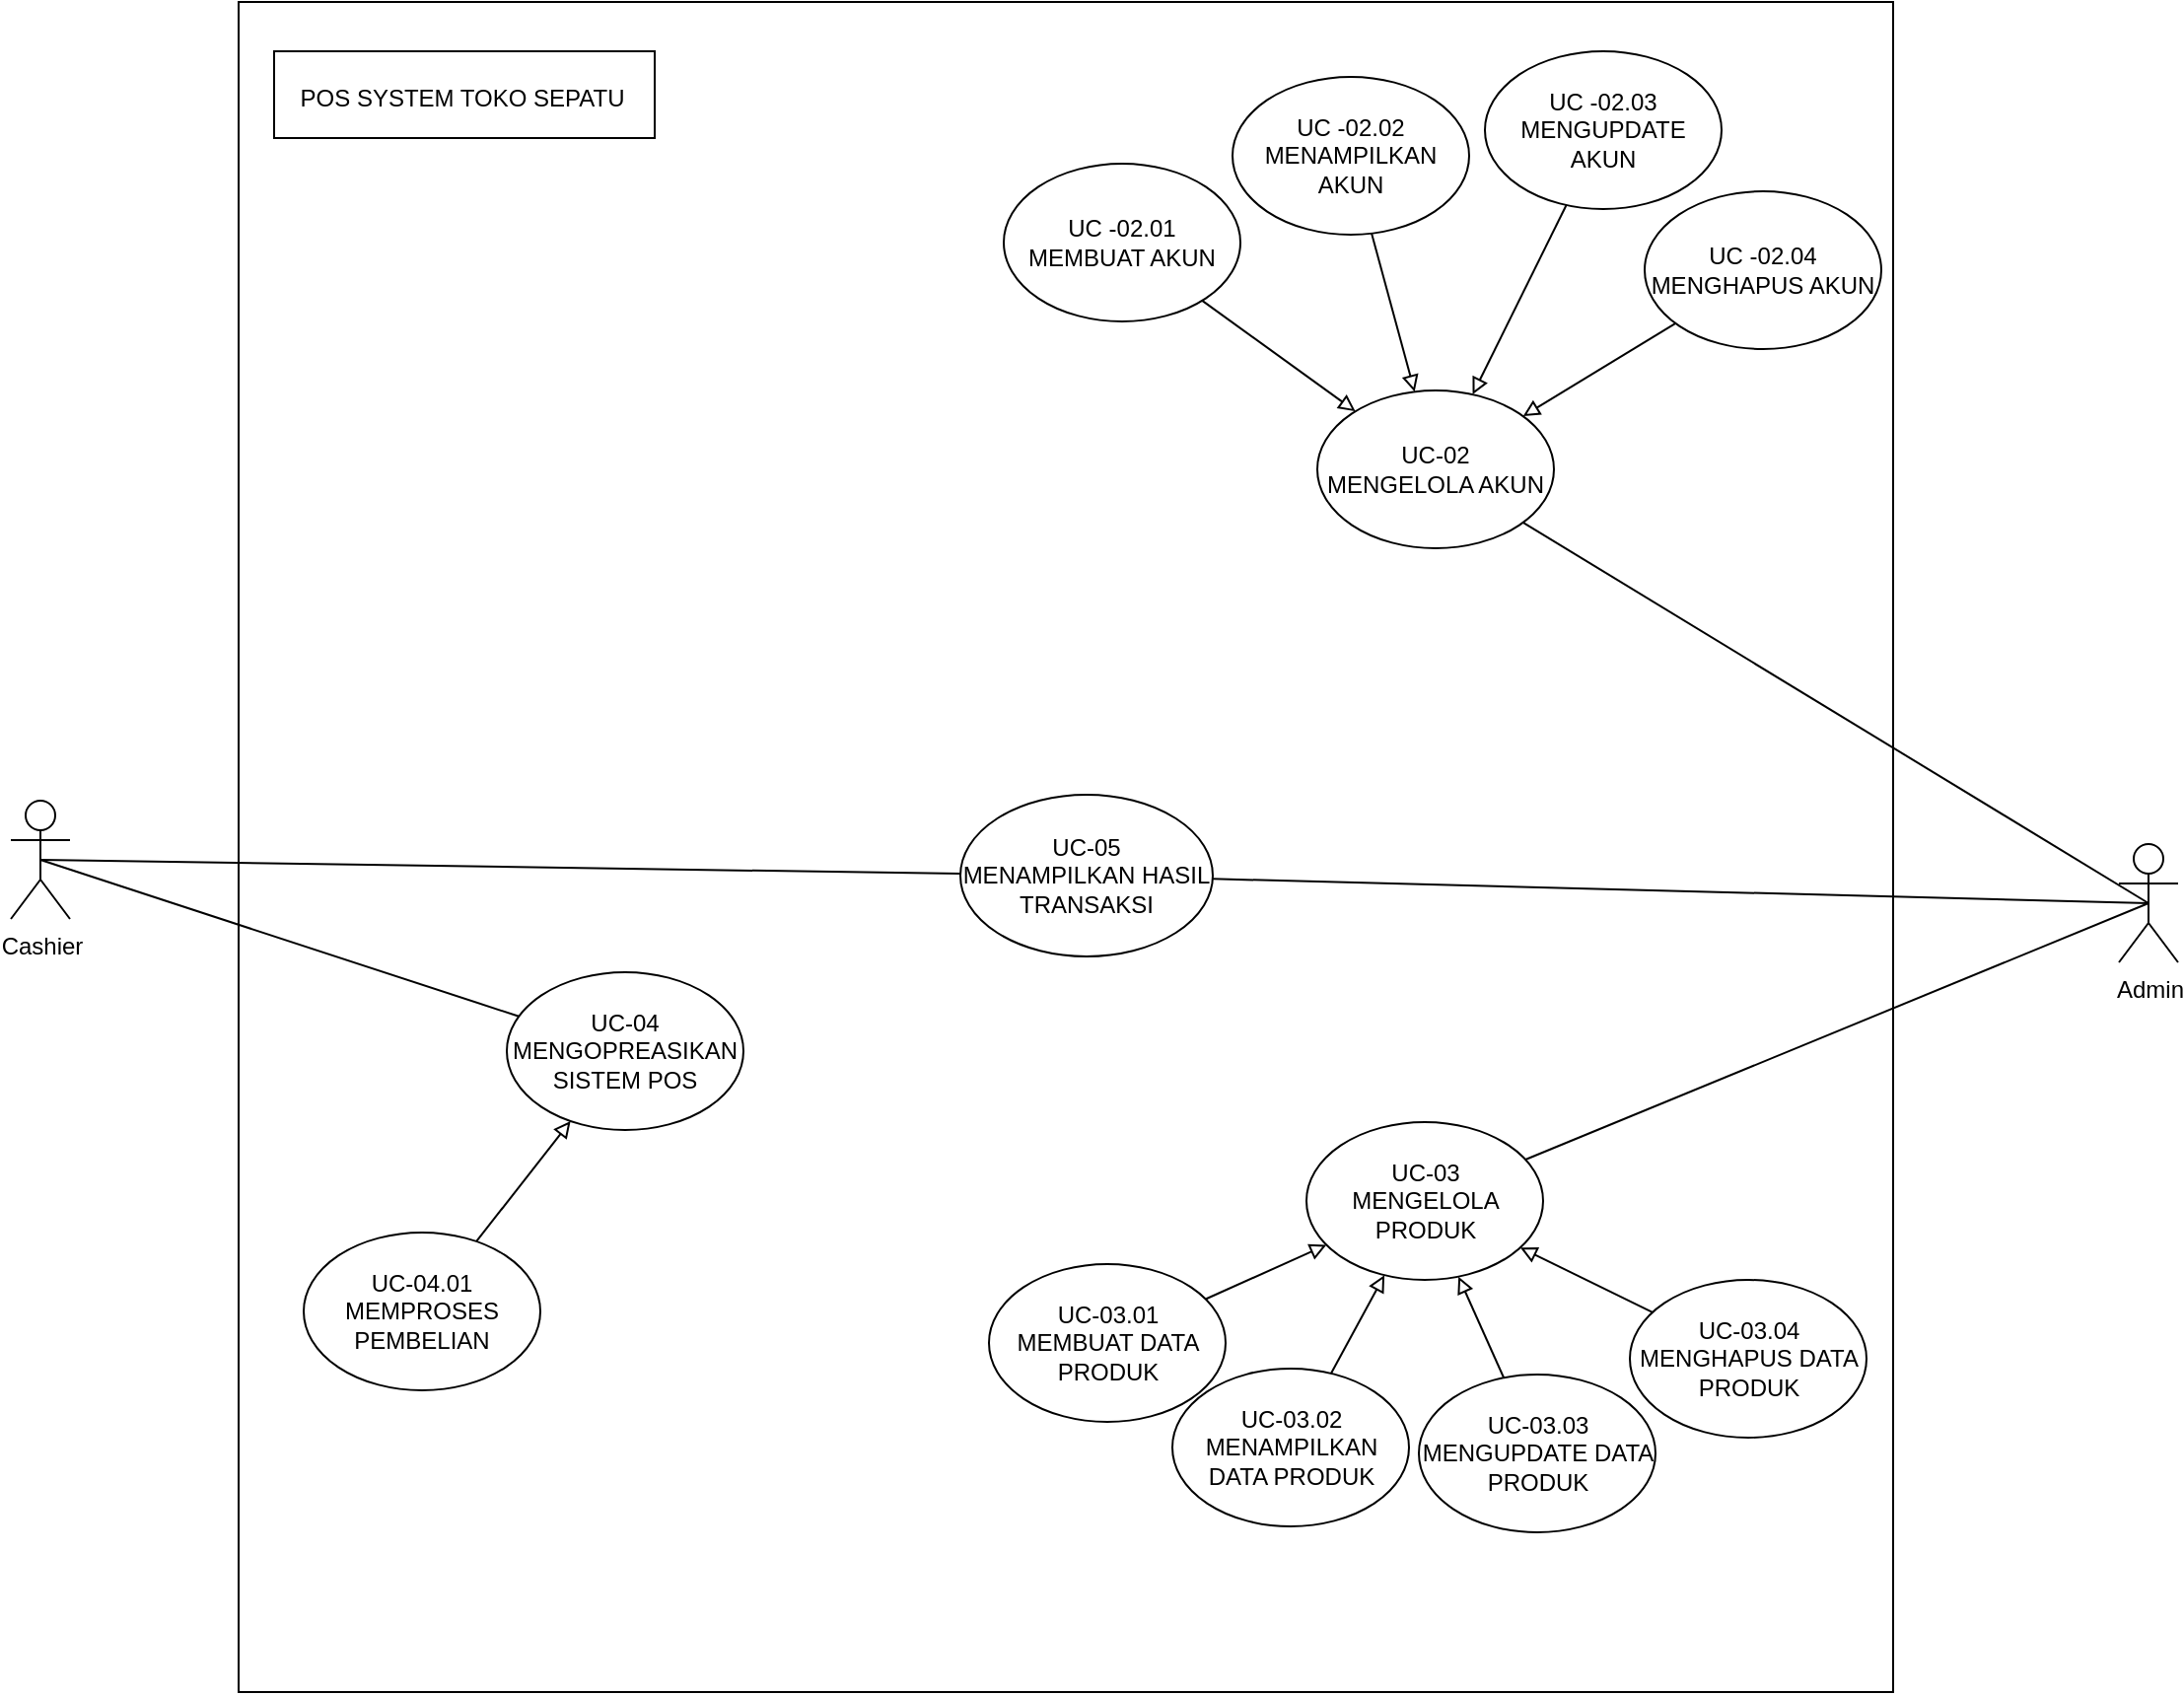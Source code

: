 <mxfile version="20.7.4" type="github" pages="2"><diagram id="TrDRsr1bXLTV4JhT3QvZ" name="Page-1"><mxGraphModel dx="1587" dy="1484" grid="0" gridSize="10" guides="1" tooltips="1" connect="1" arrows="1" fold="1" page="0" pageScale="1" pageWidth="850" pageHeight="1100" math="0" shadow="0"><root><mxCell id="0"/><mxCell id="1" parent="0"/><mxCell id="nSg9PhUe2MQGPHlvbCZ0-1" value="" style="rounded=0;whiteSpace=wrap;html=1;" parent="1" vertex="1"><mxGeometry x="-202" y="-793" width="839" height="857" as="geometry"/></mxCell><mxCell id="nSg9PhUe2MQGPHlvbCZ0-2" value="Cashier" style="shape=umlActor;verticalLabelPosition=bottom;verticalAlign=top;html=1;outlineConnect=0;" parent="1" vertex="1"><mxGeometry x="-317.5" y="-388" width="30" height="60" as="geometry"/></mxCell><mxCell id="nSg9PhUe2MQGPHlvbCZ0-3" value="Admin" style="shape=umlActor;verticalLabelPosition=bottom;verticalAlign=top;html=1;outlineConnect=0;" parent="1" vertex="1"><mxGeometry x="751.5" y="-366" width="30" height="60" as="geometry"/></mxCell><mxCell id="nSg9PhUe2MQGPHlvbCZ0-5" value="UC-02&lt;br&gt;MENGELOLA AKUN" style="ellipse;whiteSpace=wrap;html=1;" parent="1" vertex="1"><mxGeometry x="345" y="-596" width="120" height="80" as="geometry"/></mxCell><mxCell id="nSg9PhUe2MQGPHlvbCZ0-6" value="UC -02.01&lt;br&gt;MEMBUAT AKUN" style="ellipse;whiteSpace=wrap;html=1;" parent="1" vertex="1"><mxGeometry x="186" y="-711" width="120" height="80" as="geometry"/></mxCell><mxCell id="nSg9PhUe2MQGPHlvbCZ0-7" value="UC -02.03&lt;br&gt;MENGUPDATE AKUN" style="ellipse;whiteSpace=wrap;html=1;" parent="1" vertex="1"><mxGeometry x="430" y="-768" width="120" height="80" as="geometry"/></mxCell><mxCell id="nSg9PhUe2MQGPHlvbCZ0-8" value="UC -02.02&lt;br&gt;MENAMPILKAN AKUN" style="ellipse;whiteSpace=wrap;html=1;" parent="1" vertex="1"><mxGeometry x="302" y="-755" width="120" height="80" as="geometry"/></mxCell><mxCell id="nSg9PhUe2MQGPHlvbCZ0-9" value="UC -02.04&lt;br&gt;MENGHAPUS AKUN" style="ellipse;whiteSpace=wrap;html=1;" parent="1" vertex="1"><mxGeometry x="511" y="-697" width="120" height="80" as="geometry"/></mxCell><mxCell id="nSg9PhUe2MQGPHlvbCZ0-10" value="UC-03&lt;br&gt;MENGELOLA PRODUK" style="ellipse;whiteSpace=wrap;html=1;" parent="1" vertex="1"><mxGeometry x="339.5" y="-225" width="120" height="80" as="geometry"/></mxCell><mxCell id="nSg9PhUe2MQGPHlvbCZ0-12" value="UC-03.01&lt;br&gt;MEMBUAT DATA PRODUK" style="ellipse;whiteSpace=wrap;html=1;" parent="1" vertex="1"><mxGeometry x="178.5" y="-153" width="120" height="80" as="geometry"/></mxCell><mxCell id="nSg9PhUe2MQGPHlvbCZ0-13" value="UC-03.02&lt;br&gt;MENAMPILKAN DATA PRODUK" style="ellipse;whiteSpace=wrap;html=1;" parent="1" vertex="1"><mxGeometry x="271.5" y="-100" width="120" height="80" as="geometry"/></mxCell><mxCell id="nSg9PhUe2MQGPHlvbCZ0-14" value="UC-03.03&lt;br&gt;MENGUPDATE DATA PRODUK" style="ellipse;whiteSpace=wrap;html=1;" parent="1" vertex="1"><mxGeometry x="396.5" y="-97" width="120" height="80" as="geometry"/></mxCell><mxCell id="nSg9PhUe2MQGPHlvbCZ0-15" value="UC-03.04&lt;br&gt;MENGHAPUS DATA PRODUK" style="ellipse;whiteSpace=wrap;html=1;" parent="1" vertex="1"><mxGeometry x="503.5" y="-145" width="120" height="80" as="geometry"/></mxCell><mxCell id="nSg9PhUe2MQGPHlvbCZ0-16" value="UC-05&lt;br&gt;MENAMPILKAN HASIL TRANSAKSI" style="ellipse;whiteSpace=wrap;html=1;" parent="1" vertex="1"><mxGeometry x="164" y="-391" width="128" height="82" as="geometry"/></mxCell><mxCell id="nSg9PhUe2MQGPHlvbCZ0-17" value="UC-04&lt;br&gt;MENGOPREASIKAN SISTEM POS" style="ellipse;whiteSpace=wrap;html=1;" parent="1" vertex="1"><mxGeometry x="-66" y="-301" width="120" height="80" as="geometry"/></mxCell><mxCell id="nSg9PhUe2MQGPHlvbCZ0-18" value="UC-04.01&lt;br&gt;MEMPROSES PEMBELIAN" style="ellipse;whiteSpace=wrap;html=1;" parent="1" vertex="1"><mxGeometry x="-169" y="-169" width="120" height="80" as="geometry"/></mxCell><mxCell id="nSg9PhUe2MQGPHlvbCZ0-24" value="" style="endArrow=none;html=1;rounded=0;entryX=0.5;entryY=0.5;entryDx=0;entryDy=0;entryPerimeter=0;" parent="1" source="nSg9PhUe2MQGPHlvbCZ0-5" target="nSg9PhUe2MQGPHlvbCZ0-3" edge="1"><mxGeometry width="50" height="50" relative="1" as="geometry"><mxPoint x="458" y="-379" as="sourcePoint"/><mxPoint x="508" y="-429" as="targetPoint"/></mxGeometry></mxCell><mxCell id="nSg9PhUe2MQGPHlvbCZ0-26" value="" style="endArrow=none;html=1;rounded=0;entryX=0.5;entryY=0.5;entryDx=0;entryDy=0;entryPerimeter=0;" parent="1" source="nSg9PhUe2MQGPHlvbCZ0-16" target="nSg9PhUe2MQGPHlvbCZ0-3" edge="1"><mxGeometry width="50" height="50" relative="1" as="geometry"><mxPoint x="291.531" y="-422.644" as="sourcePoint"/><mxPoint x="776.5" y="-326" as="targetPoint"/></mxGeometry></mxCell><mxCell id="nSg9PhUe2MQGPHlvbCZ0-27" value="" style="endArrow=none;html=1;rounded=0;entryX=0.5;entryY=0.5;entryDx=0;entryDy=0;entryPerimeter=0;" parent="1" source="nSg9PhUe2MQGPHlvbCZ0-10" target="nSg9PhUe2MQGPHlvbCZ0-3" edge="1"><mxGeometry width="50" height="50" relative="1" as="geometry"><mxPoint x="293.954" y="-339.439" as="sourcePoint"/><mxPoint x="776.5" y="-326" as="targetPoint"/></mxGeometry></mxCell><mxCell id="nSg9PhUe2MQGPHlvbCZ0-28" value="" style="endArrow=none;html=1;rounded=0;exitX=0.5;exitY=0.5;exitDx=0;exitDy=0;exitPerimeter=0;" parent="1" source="nSg9PhUe2MQGPHlvbCZ0-2" target="nSg9PhUe2MQGPHlvbCZ0-17" edge="1"><mxGeometry width="50" height="50" relative="1" as="geometry"><mxPoint x="-277" y="-233" as="sourcePoint"/><mxPoint x="-227" y="-283" as="targetPoint"/></mxGeometry></mxCell><mxCell id="nSg9PhUe2MQGPHlvbCZ0-30" value="" style="endArrow=none;html=1;rounded=0;exitX=0.5;exitY=0.5;exitDx=0;exitDy=0;exitPerimeter=0;" parent="1" source="nSg9PhUe2MQGPHlvbCZ0-2" target="nSg9PhUe2MQGPHlvbCZ0-16" edge="1"><mxGeometry width="50" height="50" relative="1" as="geometry"><mxPoint x="-292.5" y="-348" as="sourcePoint"/><mxPoint x="175.723" y="-424.483" as="targetPoint"/></mxGeometry></mxCell><mxCell id="nSg9PhUe2MQGPHlvbCZ0-31" value="" style="endArrow=block;html=1;rounded=0;endFill=0;" parent="1" source="nSg9PhUe2MQGPHlvbCZ0-6" target="nSg9PhUe2MQGPHlvbCZ0-5" edge="1"><mxGeometry width="50" height="50" relative="1" as="geometry"><mxPoint x="283" y="-604" as="sourcePoint"/><mxPoint x="333" y="-654" as="targetPoint"/></mxGeometry></mxCell><mxCell id="nSg9PhUe2MQGPHlvbCZ0-32" value="" style="endArrow=block;html=1;rounded=0;endFill=0;" parent="1" source="nSg9PhUe2MQGPHlvbCZ0-8" target="nSg9PhUe2MQGPHlvbCZ0-5" edge="1"><mxGeometry width="50" height="50" relative="1" as="geometry"><mxPoint x="296.754" y="-631.643" as="sourcePoint"/><mxPoint x="374.335" y="-575.412" as="targetPoint"/></mxGeometry></mxCell><mxCell id="nSg9PhUe2MQGPHlvbCZ0-33" value="" style="endArrow=block;html=1;rounded=0;endFill=0;" parent="1" source="nSg9PhUe2MQGPHlvbCZ0-7" target="nSg9PhUe2MQGPHlvbCZ0-5" edge="1"><mxGeometry width="50" height="50" relative="1" as="geometry"><mxPoint x="382.588" y="-665.628" as="sourcePoint"/><mxPoint x="404.354" y="-585.365" as="targetPoint"/></mxGeometry></mxCell><mxCell id="nSg9PhUe2MQGPHlvbCZ0-34" value="" style="endArrow=block;html=1;rounded=0;endFill=0;" parent="1" source="nSg9PhUe2MQGPHlvbCZ0-9" target="nSg9PhUe2MQGPHlvbCZ0-5" edge="1"><mxGeometry width="50" height="50" relative="1" as="geometry"><mxPoint x="481.282" y="-679.996" as="sourcePoint"/><mxPoint x="433.775" y="-583.991" as="targetPoint"/></mxGeometry></mxCell><mxCell id="nSg9PhUe2MQGPHlvbCZ0-35" value="" style="endArrow=block;html=1;rounded=0;endFill=0;" parent="1" source="nSg9PhUe2MQGPHlvbCZ0-12" target="nSg9PhUe2MQGPHlvbCZ0-10" edge="1"><mxGeometry width="50" height="50" relative="1" as="geometry"><mxPoint x="178" y="-33" as="sourcePoint"/><mxPoint x="228" y="-83" as="targetPoint"/></mxGeometry></mxCell><mxCell id="nSg9PhUe2MQGPHlvbCZ0-36" value="" style="endArrow=block;html=1;rounded=0;endFill=0;" parent="1" source="nSg9PhUe2MQGPHlvbCZ0-13" target="nSg9PhUe2MQGPHlvbCZ0-10" edge="1"><mxGeometry width="50" height="50" relative="1" as="geometry"><mxPoint x="298.527" y="-125.084" as="sourcePoint"/><mxPoint x="359.672" y="-152.717" as="targetPoint"/></mxGeometry></mxCell><mxCell id="nSg9PhUe2MQGPHlvbCZ0-37" value="" style="endArrow=block;html=1;rounded=0;endFill=0;" parent="1" source="nSg9PhUe2MQGPHlvbCZ0-14" target="nSg9PhUe2MQGPHlvbCZ0-10" edge="1"><mxGeometry width="50" height="50" relative="1" as="geometry"><mxPoint x="361.831" y="-87.634" as="sourcePoint"/><mxPoint x="389.044" y="-137.397" as="targetPoint"/></mxGeometry></mxCell><mxCell id="nSg9PhUe2MQGPHlvbCZ0-38" value="" style="endArrow=block;html=1;rounded=0;endFill=0;" parent="1" source="nSg9PhUe2MQGPHlvbCZ0-15" target="nSg9PhUe2MQGPHlvbCZ0-10" edge="1"><mxGeometry width="50" height="50" relative="1" as="geometry"><mxPoint x="449.675" y="-85.395" as="sourcePoint"/><mxPoint x="426.576" y="-136.654" as="targetPoint"/></mxGeometry></mxCell><mxCell id="nSg9PhUe2MQGPHlvbCZ0-39" value="" style="endArrow=block;html=1;rounded=0;endFill=0;" parent="1" source="nSg9PhUe2MQGPHlvbCZ0-18" target="nSg9PhUe2MQGPHlvbCZ0-17" edge="1"><mxGeometry width="50" height="50" relative="1" as="geometry"><mxPoint x="298.341" y="-125.27" as="sourcePoint"/><mxPoint x="359.718" y="-152.671" as="targetPoint"/></mxGeometry></mxCell><mxCell id="nSg9PhUe2MQGPHlvbCZ0-43" value="" style="rounded=0;whiteSpace=wrap;html=1;" parent="1" vertex="1"><mxGeometry x="-184" y="-768" width="193" height="44" as="geometry"/></mxCell><mxCell id="nSg9PhUe2MQGPHlvbCZ0-42" value="POS SYSTEM TOKO SEPATU" style="text;html=1;align=center;verticalAlign=middle;resizable=0;points=[];autosize=1;strokeColor=none;fillColor=none;" parent="1" vertex="1"><mxGeometry x="-180" y="-757" width="182" height="26" as="geometry"/></mxCell></root></mxGraphModel></diagram><diagram id="E17O3fHcwWm9oeYDqH9s" name="Page-2"><mxGraphModel dx="6727" dy="3873" grid="1" gridSize="10" guides="1" tooltips="1" connect="1" arrows="1" fold="1" page="0" pageScale="1" pageWidth="850" pageHeight="1100" math="0" shadow="0"><root><mxCell id="0"/><mxCell id="1" parent="0"/><mxCell id="5x_Nl_cFHN-Jwcu9aySP-1" value="ACTIVITY DIAGRAM MEMBUAT AKUN" style="swimlane;childLayout=stackLayout;resizeParent=1;resizeParentMax=0;startSize=20;html=1;" parent="1" vertex="1"><mxGeometry x="341.0" y="190" width="891" height="920" as="geometry"/></mxCell><mxCell id="5x_Nl_cFHN-Jwcu9aySP-2" value="ADMIN" style="swimlane;startSize=20;html=1;" parent="5x_Nl_cFHN-Jwcu9aySP-1" vertex="1"><mxGeometry y="20" width="318" height="900" as="geometry"/></mxCell><mxCell id="5x_Nl_cFHN-Jwcu9aySP-6" value="" style="ellipse;fillColor=strokeColor;" parent="5x_Nl_cFHN-Jwcu9aySP-2" vertex="1"><mxGeometry x="139.0" y="47" width="30" height="30" as="geometry"/></mxCell><mxCell id="5x_Nl_cFHN-Jwcu9aySP-7" value="MELAKUKAN LOGIN" style="rounded=1;whiteSpace=wrap;html=1;arcSize=36;" parent="5x_Nl_cFHN-Jwcu9aySP-2" vertex="1"><mxGeometry x="94.0" y="170" width="120" height="60" as="geometry"/></mxCell><mxCell id="5x_Nl_cFHN-Jwcu9aySP-9" value="MENGELOLA PRODUK" style="rounded=1;whiteSpace=wrap;html=1;arcSize=36;" parent="5x_Nl_cFHN-Jwcu9aySP-2" vertex="1"><mxGeometry x="94.0" y="280" width="120" height="60" as="geometry"/></mxCell><mxCell id="NlWMnRQdglh6tOp-3N3Z-1" value="" style="ellipse;html=1;shape=endState;fillColor=strokeColor;" parent="5x_Nl_cFHN-Jwcu9aySP-2" vertex="1"><mxGeometry x="142.0" y="703" width="30" height="30" as="geometry"/></mxCell><mxCell id="NlWMnRQdglh6tOp-3N3Z-2" value="LOGOUT" style="rounded=1;whiteSpace=wrap;html=1;arcSize=36;" parent="5x_Nl_cFHN-Jwcu9aySP-2" vertex="1"><mxGeometry x="97.0" y="609" width="120" height="60" as="geometry"/></mxCell><mxCell id="NlWMnRQdglh6tOp-3N3Z-3" value="" style="endArrow=open;html=1;rounded=0;endFill=0;" parent="5x_Nl_cFHN-Jwcu9aySP-2" source="5x_Nl_cFHN-Jwcu9aySP-6" target="5x_Nl_cFHN-Jwcu9aySP-7" edge="1"><mxGeometry width="50" height="50" relative="1" as="geometry"><mxPoint x="-76.0" y="182" as="sourcePoint"/><mxPoint x="-26.0" y="132" as="targetPoint"/></mxGeometry></mxCell><mxCell id="pnnlVNycGRCbdT-MNRJw-19" value="MEMBUAT DATA PRODUK" style="rounded=1;whiteSpace=wrap;html=1;arcSize=36;" parent="5x_Nl_cFHN-Jwcu9aySP-2" vertex="1"><mxGeometry x="94.0" y="383" width="120" height="60" as="geometry"/></mxCell><mxCell id="pnnlVNycGRCbdT-MNRJw-20" value="MEMASUKKAN FORM" style="rounded=1;whiteSpace=wrap;html=1;arcSize=36;" parent="5x_Nl_cFHN-Jwcu9aySP-2" vertex="1"><mxGeometry x="97.0" y="488" width="120" height="60" as="geometry"/></mxCell><mxCell id="5x_Nl_cFHN-Jwcu9aySP-3" value="POS SYSTEM" style="swimlane;startSize=20;html=1;" parent="5x_Nl_cFHN-Jwcu9aySP-1" vertex="1"><mxGeometry x="318" y="20" width="278" height="900" as="geometry"/></mxCell><mxCell id="5x_Nl_cFHN-Jwcu9aySP-8" value="MENGAUTENTIKASI AKUN" style="rounded=1;whiteSpace=wrap;html=1;arcSize=36;" parent="5x_Nl_cFHN-Jwcu9aySP-3" vertex="1"><mxGeometry x="79.0" y="164" width="120" height="60" as="geometry"/></mxCell><mxCell id="pnnlVNycGRCbdT-MNRJw-18" value="MENAMPILKAN MENU" style="rounded=1;whiteSpace=wrap;html=1;arcSize=36;" parent="5x_Nl_cFHN-Jwcu9aySP-3" vertex="1"><mxGeometry x="79.0" y="281" width="120" height="60" as="geometry"/></mxCell><mxCell id="pnnlVNycGRCbdT-MNRJw-21" value="NOTIF BERHASIL DISIMPAN" style="rounded=1;whiteSpace=wrap;html=1;arcSize=36;" parent="5x_Nl_cFHN-Jwcu9aySP-3" vertex="1"><mxGeometry x="94.0" y="610" width="120" height="60" as="geometry"/></mxCell><mxCell id="5x_Nl_cFHN-Jwcu9aySP-4" value="DATABASE" style="swimlane;startSize=20;html=1;" parent="5x_Nl_cFHN-Jwcu9aySP-1" vertex="1"><mxGeometry x="596" y="20" width="295" height="900" as="geometry"/></mxCell><mxCell id="onlGgukr3q62MtPjAArc-1" value="MENYIMPAN DATA PRODUK" style="rounded=1;whiteSpace=wrap;html=1;arcSize=36;" parent="5x_Nl_cFHN-Jwcu9aySP-4" vertex="1"><mxGeometry x="102.0" y="488" width="120" height="60" as="geometry"/></mxCell><mxCell id="pnnlVNycGRCbdT-MNRJw-1" value="ACTIVITY DIAGRAM MENAMPILKAN PRODUK" style="swimlane;childLayout=stackLayout;resizeParent=1;resizeParentMax=0;startSize=20;html=1;" parent="1" vertex="1"><mxGeometry x="1277.0" y="190" width="1043" height="1510" as="geometry"/></mxCell><mxCell id="pnnlVNycGRCbdT-MNRJw-2" value="ADMIN" style="swimlane;startSize=20;html=1;" parent="pnnlVNycGRCbdT-MNRJw-1" vertex="1"><mxGeometry y="20" width="318" height="1490" as="geometry"/></mxCell><mxCell id="pnnlVNycGRCbdT-MNRJw-3" value="" style="ellipse;fillColor=strokeColor;" parent="pnnlVNycGRCbdT-MNRJw-2" vertex="1"><mxGeometry x="139.0" y="47" width="30" height="30" as="geometry"/></mxCell><mxCell id="pnnlVNycGRCbdT-MNRJw-4" value="MELAKUKAN LOGIN" style="rounded=1;whiteSpace=wrap;html=1;arcSize=36;" parent="pnnlVNycGRCbdT-MNRJw-2" vertex="1"><mxGeometry x="94.0" y="125" width="120" height="60" as="geometry"/></mxCell><mxCell id="pnnlVNycGRCbdT-MNRJw-8" value="" style="endArrow=open;html=1;rounded=0;endFill=0;" parent="pnnlVNycGRCbdT-MNRJw-2" source="pnnlVNycGRCbdT-MNRJw-3" target="pnnlVNycGRCbdT-MNRJw-4" edge="1"><mxGeometry width="50" height="50" relative="1" as="geometry"><mxPoint x="-76.0" y="182" as="sourcePoint"/><mxPoint x="-26.0" y="132" as="targetPoint"/></mxGeometry></mxCell><mxCell id="pnnlVNycGRCbdT-MNRJw-23" value="MENGELOLA PRODUK" style="rounded=1;whiteSpace=wrap;html=1;arcSize=36;" parent="pnnlVNycGRCbdT-MNRJw-2" vertex="1"><mxGeometry x="94.0" y="280" width="120" height="60" as="geometry"/></mxCell><mxCell id="pnnlVNycGRCbdT-MNRJw-25" value="MENAMPILKAN PRODUK" style="rounded=1;whiteSpace=wrap;html=1;arcSize=36;" parent="pnnlVNycGRCbdT-MNRJw-2" vertex="1"><mxGeometry x="94.0" y="390" width="120" height="60" as="geometry"/></mxCell><mxCell id="pnnlVNycGRCbdT-MNRJw-26" value="CONDITION" style="rhombus;whiteSpace=wrap;html=1;" parent="pnnlVNycGRCbdT-MNRJw-2" vertex="1"><mxGeometry x="114" y="510" width="80" height="80" as="geometry"/></mxCell><mxCell id="pnnlVNycGRCbdT-MNRJw-27" value="MEMASUKKAN ID" style="rounded=1;whiteSpace=wrap;html=1;arcSize=36;" parent="pnnlVNycGRCbdT-MNRJw-2" vertex="1"><mxGeometry x="183.0" y="620" width="120" height="60" as="geometry"/></mxCell><mxCell id="pnnlVNycGRCbdT-MNRJw-28" value="MENAMPILKAN SEMUA PRODUK" style="rounded=1;whiteSpace=wrap;html=1;arcSize=36;" parent="pnnlVNycGRCbdT-MNRJw-2" vertex="1"><mxGeometry x="13.0" y="620" width="120" height="60" as="geometry"/></mxCell><mxCell id="09FVRjREzoGiigiIVwR2-4" value="" style="endArrow=open;html=1;rounded=0;endFill=0;edgeStyle=orthogonalEdgeStyle;" parent="pnnlVNycGRCbdT-MNRJw-2" source="pnnlVNycGRCbdT-MNRJw-26" target="pnnlVNycGRCbdT-MNRJw-27" edge="1"><mxGeometry width="50" height="50" relative="1" as="geometry"><mxPoint x="725.298" y="975.202" as="sourcePoint"/><mxPoint x="527.0" y="948.177" as="targetPoint"/><Array as="points"><mxPoint x="243" y="550"/></Array></mxGeometry></mxCell><mxCell id="09FVRjREzoGiigiIVwR2-5" value="" style="endArrow=open;html=1;rounded=0;endFill=0;edgeStyle=orthogonalEdgeStyle;" parent="pnnlVNycGRCbdT-MNRJw-2" source="pnnlVNycGRCbdT-MNRJw-26" target="pnnlVNycGRCbdT-MNRJw-28" edge="1"><mxGeometry width="50" height="50" relative="1" as="geometry"><mxPoint x="204" y="560" as="sourcePoint"/><mxPoint x="253.0" y="630" as="targetPoint"/><Array as="points"><mxPoint x="83" y="550"/></Array></mxGeometry></mxCell><mxCell id="4GwCUjR4UzhRBpOujdpp-85" value="" style="ellipse;html=1;shape=endState;fillColor=strokeColor;" vertex="1" parent="pnnlVNycGRCbdT-MNRJw-2"><mxGeometry x="139.0" y="1384" width="30" height="30" as="geometry"/></mxCell><mxCell id="4GwCUjR4UzhRBpOujdpp-86" value="LOGOUT" style="rounded=1;whiteSpace=wrap;html=1;arcSize=36;" vertex="1" parent="pnnlVNycGRCbdT-MNRJw-2"><mxGeometry x="94.0" y="1290" width="120" height="60" as="geometry"/></mxCell><mxCell id="pnnlVNycGRCbdT-MNRJw-10" value="POS SYSTEM" style="swimlane;startSize=20;html=1;" parent="pnnlVNycGRCbdT-MNRJw-1" vertex="1"><mxGeometry x="318" y="20" width="432" height="1490" as="geometry"/></mxCell><mxCell id="pnnlVNycGRCbdT-MNRJw-11" value="MENGAUTENTIKASI AKUN" style="rounded=1;whiteSpace=wrap;html=1;arcSize=36;" parent="pnnlVNycGRCbdT-MNRJw-10" vertex="1"><mxGeometry x="79.0" y="164" width="120" height="60" as="geometry"/></mxCell><mxCell id="pnnlVNycGRCbdT-MNRJw-22" value="MENAMPILKAN MENU" style="rounded=1;whiteSpace=wrap;html=1;arcSize=36;" parent="pnnlVNycGRCbdT-MNRJw-10" vertex="1"><mxGeometry x="79.0" y="281" width="120" height="60" as="geometry"/></mxCell><mxCell id="pnnlVNycGRCbdT-MNRJw-44" value="NOTIFIKASI PRODUK TIDAK DITEMUKAN" style="rounded=1;whiteSpace=wrap;html=1;arcSize=36;" parent="pnnlVNycGRCbdT-MNRJw-10" vertex="1"><mxGeometry x="-4.547e-13" y="800" width="120" height="60" as="geometry"/></mxCell><mxCell id="pnnlVNycGRCbdT-MNRJw-45" value="MENAMPILKAN PRODUK BY ID" style="rounded=1;whiteSpace=wrap;html=1;arcSize=36;" parent="pnnlVNycGRCbdT-MNRJw-10" vertex="1"><mxGeometry x="265" y="800" width="120" height="60" as="geometry"/></mxCell><mxCell id="pnnlVNycGRCbdT-MNRJw-34" value="MERGE" style="rhombus;whiteSpace=wrap;html=1;" parent="pnnlVNycGRCbdT-MNRJw-10" vertex="1"><mxGeometry x="175" y="900" width="80" height="80" as="geometry"/></mxCell><mxCell id="ORRlzrtxsek71MKiQumI-3" value="" style="endArrow=open;html=1;rounded=0;endFill=0;" edge="1" parent="pnnlVNycGRCbdT-MNRJw-10" source="pnnlVNycGRCbdT-MNRJw-44" target="pnnlVNycGRCbdT-MNRJw-34"><mxGeometry width="50" height="50" relative="1" as="geometry"><mxPoint x="-5.0" y="660.0" as="sourcePoint"/><mxPoint x="382.5" y="660.0" as="targetPoint"/><Array as="points"><mxPoint x="60.0" y="940"/></Array></mxGeometry></mxCell><mxCell id="ORRlzrtxsek71MKiQumI-4" value="" style="endArrow=open;html=1;rounded=0;endFill=0;edgeStyle=orthogonalEdgeStyle;" edge="1" parent="pnnlVNycGRCbdT-MNRJw-10" source="pnnlVNycGRCbdT-MNRJw-45" target="pnnlVNycGRCbdT-MNRJw-34"><mxGeometry width="50" height="50" relative="1" as="geometry"><mxPoint x="5.0" y="670.0" as="sourcePoint"/><mxPoint x="392.5" y="670.0" as="targetPoint"/><Array as="points"><mxPoint x="325" y="940"/></Array></mxGeometry></mxCell><mxCell id="pnnlVNycGRCbdT-MNRJw-32" value="TAMPILKAN SEMUA PRODUK" style="rounded=1;whiteSpace=wrap;html=1;arcSize=36;" parent="pnnlVNycGRCbdT-MNRJw-10" vertex="1"><mxGeometry x="25.0" y="1030" width="120" height="60" as="geometry"/></mxCell><mxCell id="pnnlVNycGRCbdT-MNRJw-46" value="MERGE" style="rhombus;whiteSpace=wrap;html=1;" parent="pnnlVNycGRCbdT-MNRJw-10" vertex="1"><mxGeometry x="176" y="1130" width="80" height="80" as="geometry"/></mxCell><mxCell id="ORRlzrtxsek71MKiQumI-5" value="" style="endArrow=open;html=1;rounded=0;endFill=0;" edge="1" parent="pnnlVNycGRCbdT-MNRJw-10" source="pnnlVNycGRCbdT-MNRJw-34" target="pnnlVNycGRCbdT-MNRJw-46"><mxGeometry width="50" height="50" relative="1" as="geometry"><mxPoint x="15.0" y="680.0" as="sourcePoint"/><mxPoint x="402.5" y="680.0" as="targetPoint"/></mxGeometry></mxCell><mxCell id="ORRlzrtxsek71MKiQumI-7" value="" style="endArrow=open;html=1;rounded=0;endFill=0;edgeStyle=orthogonalEdgeStyle;" edge="1" parent="pnnlVNycGRCbdT-MNRJw-10" source="pnnlVNycGRCbdT-MNRJw-32" target="pnnlVNycGRCbdT-MNRJw-46"><mxGeometry width="50" height="50" relative="1" as="geometry"><mxPoint x="153" y="990" as="sourcePoint"/><mxPoint x="153" y="1140" as="targetPoint"/><Array as="points"><mxPoint x="85" y="1170"/></Array></mxGeometry></mxCell><mxCell id="pnnlVNycGRCbdT-MNRJw-12" value="DATABASE" style="swimlane;startSize=20;html=1;" parent="pnnlVNycGRCbdT-MNRJw-1" vertex="1"><mxGeometry x="750" y="20" width="293" height="1490" as="geometry"/></mxCell><mxCell id="pnnlVNycGRCbdT-MNRJw-30" value="MENCARI PRODUK BY ID" style="rounded=1;whiteSpace=wrap;html=1;arcSize=36;" parent="pnnlVNycGRCbdT-MNRJw-12" vertex="1"><mxGeometry x="86.5" y="620" width="120" height="60" as="geometry"/></mxCell><mxCell id="pnnlVNycGRCbdT-MNRJw-31" value="CONDITION" style="rhombus;whiteSpace=wrap;html=1;" parent="pnnlVNycGRCbdT-MNRJw-12" vertex="1"><mxGeometry x="106.5" y="730" width="80" height="80" as="geometry"/></mxCell><mxCell id="pnnlVNycGRCbdT-MNRJw-48" value="" style="endArrow=open;html=1;rounded=0;endFill=0;" parent="pnnlVNycGRCbdT-MNRJw-12" source="pnnlVNycGRCbdT-MNRJw-30" target="pnnlVNycGRCbdT-MNRJw-31" edge="1"><mxGeometry width="50" height="50" relative="1" as="geometry"><mxPoint x="-283.0" y="660" as="sourcePoint"/><mxPoint x="96.5" y="660" as="targetPoint"/></mxGeometry></mxCell><mxCell id="09FVRjREzoGiigiIVwR2-7" value="Akun Ada" style="text;html=1;align=center;verticalAlign=middle;resizable=0;points=[];autosize=1;strokeColor=none;fillColor=none;" parent="pnnlVNycGRCbdT-MNRJw-12" vertex="1"><mxGeometry x="36.5" y="740" width="70" height="30" as="geometry"/></mxCell><mxCell id="09FVRjREzoGiigiIVwR2-8" value="Akun Tidak Ada" style="text;html=1;align=center;verticalAlign=middle;resizable=0;points=[];autosize=1;strokeColor=none;fillColor=none;" parent="pnnlVNycGRCbdT-MNRJw-12" vertex="1"><mxGeometry x="159.0" y="830" width="110" height="30" as="geometry"/></mxCell><mxCell id="pnnlVNycGRCbdT-MNRJw-47" value="" style="endArrow=open;html=1;rounded=0;endFill=0;" parent="pnnlVNycGRCbdT-MNRJw-1" source="pnnlVNycGRCbdT-MNRJw-27" target="pnnlVNycGRCbdT-MNRJw-30" edge="1"><mxGeometry width="50" height="50" relative="1" as="geometry"><mxPoint x="373.0" y="820" as="sourcePoint"/><mxPoint x="423.0" y="770" as="targetPoint"/></mxGeometry></mxCell><mxCell id="ORRlzrtxsek71MKiQumI-1" value="" style="endArrow=open;html=1;rounded=0;endFill=0;edgeStyle=orthogonalEdgeStyle;" edge="1" parent="pnnlVNycGRCbdT-MNRJw-1" source="pnnlVNycGRCbdT-MNRJw-31" target="pnnlVNycGRCbdT-MNRJw-44"><mxGeometry width="50" height="50" relative="1" as="geometry"><mxPoint x="313.0" y="680.0" as="sourcePoint"/><mxPoint x="700.5" y="680.0" as="targetPoint"/><Array as="points"><mxPoint x="378" y="790"/></Array></mxGeometry></mxCell><mxCell id="ORRlzrtxsek71MKiQumI-2" value="" style="endArrow=open;html=1;rounded=0;endFill=0;edgeStyle=orthogonalEdgeStyle;" edge="1" parent="pnnlVNycGRCbdT-MNRJw-1" source="pnnlVNycGRCbdT-MNRJw-31" target="pnnlVNycGRCbdT-MNRJw-45"><mxGeometry width="50" height="50" relative="1" as="geometry"><mxPoint x="313.0" y="680.0" as="sourcePoint"/><mxPoint x="700.5" y="680.0" as="targetPoint"/><Array as="points"><mxPoint x="896" y="850"/></Array></mxGeometry></mxCell><mxCell id="09FVRjREzoGiigiIVwR2-12" value="" style="endArrow=open;html=1;rounded=0;endFill=0;edgeStyle=orthogonalEdgeStyle;" parent="pnnlVNycGRCbdT-MNRJw-1" source="pnnlVNycGRCbdT-MNRJw-28" target="pnnlVNycGRCbdT-MNRJw-32" edge="1"><mxGeometry width="50" height="50" relative="1" as="geometry"><mxPoint x="163.0" y="950" as="sourcePoint"/><mxPoint x="213.0" y="900" as="targetPoint"/><Array as="points"><mxPoint x="73" y="1080"/></Array></mxGeometry></mxCell><mxCell id="4GwCUjR4UzhRBpOujdpp-84" value="" style="endArrow=open;html=1;rounded=0;endFill=0;edgeStyle=orthogonalEdgeStyle;" edge="1" parent="pnnlVNycGRCbdT-MNRJw-1" source="pnnlVNycGRCbdT-MNRJw-44" target="pnnlVNycGRCbdT-MNRJw-27"><mxGeometry width="50" height="50" relative="1" as="geometry"><mxPoint x="204" y="580" as="sourcePoint"/><mxPoint x="253.0" y="650" as="targetPoint"/><Array as="points"><mxPoint x="243" y="850"/></Array></mxGeometry></mxCell><mxCell id="kdP9jPvQI_7Oab4moycw-1" value="ACTIVITY DIAGRAM MENGUPDATE PRODUK" style="swimlane;childLayout=stackLayout;resizeParent=1;resizeParentMax=0;startSize=20;html=1;" vertex="1" parent="1"><mxGeometry x="2380.0" y="190" width="891" height="1550" as="geometry"/></mxCell><mxCell id="kdP9jPvQI_7Oab4moycw-2" value="ADMIN" style="swimlane;startSize=20;html=1;" vertex="1" parent="kdP9jPvQI_7Oab4moycw-1"><mxGeometry y="20" width="318" height="1530" as="geometry"/></mxCell><mxCell id="kdP9jPvQI_7Oab4moycw-3" value="" style="ellipse;fillColor=strokeColor;" vertex="1" parent="kdP9jPvQI_7Oab4moycw-2"><mxGeometry x="139.0" y="47" width="30" height="30" as="geometry"/></mxCell><mxCell id="kdP9jPvQI_7Oab4moycw-4" value="MELAKUKAN LOGIN" style="rounded=1;whiteSpace=wrap;html=1;arcSize=36;" vertex="1" parent="kdP9jPvQI_7Oab4moycw-2"><mxGeometry x="94.0" y="170" width="120" height="60" as="geometry"/></mxCell><mxCell id="kdP9jPvQI_7Oab4moycw-5" value="MENGELOLA PRODUK" style="rounded=1;whiteSpace=wrap;html=1;arcSize=36;" vertex="1" parent="kdP9jPvQI_7Oab4moycw-2"><mxGeometry x="94.0" y="280" width="120" height="60" as="geometry"/></mxCell><mxCell id="kdP9jPvQI_7Oab4moycw-8" value="" style="endArrow=open;html=1;rounded=0;endFill=0;" edge="1" parent="kdP9jPvQI_7Oab4moycw-2" source="kdP9jPvQI_7Oab4moycw-3" target="kdP9jPvQI_7Oab4moycw-4"><mxGeometry width="50" height="50" relative="1" as="geometry"><mxPoint x="-76.0" y="182" as="sourcePoint"/><mxPoint x="-26.0" y="132" as="targetPoint"/></mxGeometry></mxCell><mxCell id="kdP9jPvQI_7Oab4moycw-9" value="MENGUPDATE PRODUK" style="rounded=1;whiteSpace=wrap;html=1;arcSize=36;" vertex="1" parent="kdP9jPvQI_7Oab4moycw-2"><mxGeometry x="94.0" y="390" width="120" height="60" as="geometry"/></mxCell><mxCell id="kdP9jPvQI_7Oab4moycw-10" value="MEMASUKKAN ID" style="rounded=1;whiteSpace=wrap;html=1;arcSize=36;" vertex="1" parent="kdP9jPvQI_7Oab4moycw-2"><mxGeometry x="94.0" y="510" width="120" height="60" as="geometry"/></mxCell><mxCell id="4GwCUjR4UzhRBpOujdpp-3" value="MEMPERBARUI PRODUK" style="rounded=1;whiteSpace=wrap;html=1;arcSize=36;" vertex="1" parent="kdP9jPvQI_7Oab4moycw-2"><mxGeometry x="99.0" y="740" width="120" height="60" as="geometry"/></mxCell><mxCell id="4GwCUjR4UzhRBpOujdpp-4" value="MERGE" style="rhombus;whiteSpace=wrap;html=1;" vertex="1" parent="kdP9jPvQI_7Oab4moycw-2"><mxGeometry x="119" y="850" width="80" height="80" as="geometry"/></mxCell><mxCell id="4GwCUjR4UzhRBpOujdpp-5" value="" style="ellipse;html=1;shape=endState;fillColor=strokeColor;" vertex="1" parent="kdP9jPvQI_7Oab4moycw-2"><mxGeometry x="139.0" y="1484" width="30" height="30" as="geometry"/></mxCell><mxCell id="4GwCUjR4UzhRBpOujdpp-6" value="LOGOUT" style="rounded=1;whiteSpace=wrap;html=1;arcSize=36;" vertex="1" parent="kdP9jPvQI_7Oab4moycw-2"><mxGeometry x="94.0" y="1390" width="120" height="60" as="geometry"/></mxCell><mxCell id="4GwCUjR4UzhRBpOujdpp-7" value="" style="shape=line;html=1;strokeWidth=6;strokeColor=#ff0000;" vertex="1" parent="kdP9jPvQI_7Oab4moycw-2"><mxGeometry x="59.0" y="1100" width="200" height="10" as="geometry"/></mxCell><mxCell id="4GwCUjR4UzhRBpOujdpp-9" value="MENGKLIK SIMPAN" style="rounded=1;whiteSpace=wrap;html=1;arcSize=36;" vertex="1" parent="kdP9jPvQI_7Oab4moycw-2"><mxGeometry x="99.0" y="970" width="120" height="60" as="geometry"/></mxCell><mxCell id="4GwCUjR4UzhRBpOujdpp-13" value="" style="shape=line;html=1;strokeWidth=6;strokeColor=#ff0000;" vertex="1" parent="kdP9jPvQI_7Oab4moycw-2"><mxGeometry x="59.0" y="1310" width="200" height="10" as="geometry"/></mxCell><mxCell id="4GwCUjR4UzhRBpOujdpp-20" value="" style="endArrow=open;html=1;rounded=0;endFill=0;" edge="1" parent="kdP9jPvQI_7Oab4moycw-2" source="4GwCUjR4UzhRBpOujdpp-3" target="4GwCUjR4UzhRBpOujdpp-4"><mxGeometry width="50" height="50" relative="1" as="geometry"><mxPoint x="728.0" y="660.0" as="sourcePoint"/><mxPoint x="527.0" y="660.0" as="targetPoint"/></mxGeometry></mxCell><mxCell id="4GwCUjR4UzhRBpOujdpp-22" value="" style="endArrow=open;html=1;rounded=0;endFill=0;" edge="1" parent="kdP9jPvQI_7Oab4moycw-2" source="4GwCUjR4UzhRBpOujdpp-4" target="4GwCUjR4UzhRBpOujdpp-9"><mxGeometry width="50" height="50" relative="1" as="geometry"><mxPoint x="738.0" y="670.0" as="sourcePoint"/><mxPoint x="537.0" y="670.0" as="targetPoint"/></mxGeometry></mxCell><mxCell id="4GwCUjR4UzhRBpOujdpp-23" value="" style="endArrow=open;html=1;rounded=0;endFill=0;" edge="1" parent="kdP9jPvQI_7Oab4moycw-2" source="4GwCUjR4UzhRBpOujdpp-9" target="4GwCUjR4UzhRBpOujdpp-7"><mxGeometry width="50" height="50" relative="1" as="geometry"><mxPoint x="169" y="940.0" as="sourcePoint"/><mxPoint x="169.0" y="980.0" as="targetPoint"/></mxGeometry></mxCell><mxCell id="4GwCUjR4UzhRBpOujdpp-46" value="" style="endArrow=open;html=1;rounded=0;endFill=0;exitX=0.478;exitY=0.513;exitDx=0;exitDy=0;exitPerimeter=0;" edge="1" parent="kdP9jPvQI_7Oab4moycw-2" source="4GwCUjR4UzhRBpOujdpp-13" target="4GwCUjR4UzhRBpOujdpp-6"><mxGeometry width="50" height="50" relative="1" as="geometry"><mxPoint x="160.0" y="1320" as="sourcePoint"/><mxPoint x="169.0" y="1110" as="targetPoint"/></mxGeometry></mxCell><mxCell id="kdP9jPvQI_7Oab4moycw-11" value="POS SYSTEM" style="swimlane;startSize=20;html=1;" vertex="1" parent="kdP9jPvQI_7Oab4moycw-1"><mxGeometry x="318" y="20" width="278" height="1530" as="geometry"/></mxCell><mxCell id="kdP9jPvQI_7Oab4moycw-12" value="MENGAUTENTIKASI AKUN" style="rounded=1;whiteSpace=wrap;html=1;arcSize=36;" vertex="1" parent="kdP9jPvQI_7Oab4moycw-11"><mxGeometry x="79.0" y="164" width="120" height="60" as="geometry"/></mxCell><mxCell id="kdP9jPvQI_7Oab4moycw-13" value="MENAMPILKAN MENU" style="rounded=1;whiteSpace=wrap;html=1;arcSize=36;" vertex="1" parent="kdP9jPvQI_7Oab4moycw-11"><mxGeometry x="79.0" y="281" width="120" height="60" as="geometry"/></mxCell><mxCell id="4GwCUjR4UzhRBpOujdpp-2" value="NOTOFIKASI ID TIDAK ADA" style="rounded=1;whiteSpace=wrap;html=1;arcSize=36;" vertex="1" parent="kdP9jPvQI_7Oab4moycw-11"><mxGeometry x="79.0" y="620" width="120" height="60" as="geometry"/></mxCell><mxCell id="4GwCUjR4UzhRBpOujdpp-12" value="NOTIFIKASI DATA BERHASIL DISIMPAN" style="rounded=1;whiteSpace=wrap;html=1;arcSize=36;" vertex="1" parent="kdP9jPvQI_7Oab4moycw-11"><mxGeometry x="79.0" y="1180" width="120" height="60" as="geometry"/></mxCell><mxCell id="kdP9jPvQI_7Oab4moycw-15" value="DATABASE" style="swimlane;startSize=20;html=1;" vertex="1" parent="kdP9jPvQI_7Oab4moycw-1"><mxGeometry x="596" y="20" width="295" height="1530" as="geometry"/></mxCell><mxCell id="kdP9jPvQI_7Oab4moycw-16" value="MENCARI ID" style="rounded=1;whiteSpace=wrap;html=1;arcSize=36;" vertex="1" parent="kdP9jPvQI_7Oab4moycw-15"><mxGeometry x="99.0" y="510" width="120" height="60" as="geometry"/></mxCell><mxCell id="4GwCUjR4UzhRBpOujdpp-1" value="CONDITION" style="rhombus;whiteSpace=wrap;html=1;" vertex="1" parent="kdP9jPvQI_7Oab4moycw-15"><mxGeometry x="122" y="610" width="80" height="80" as="geometry"/></mxCell><mxCell id="4GwCUjR4UzhRBpOujdpp-10" value="MENYIMPAN DATA" style="rounded=1;whiteSpace=wrap;html=1;arcSize=36;" vertex="1" parent="kdP9jPvQI_7Oab4moycw-15"><mxGeometry x="87.5" y="1130" width="120" height="60" as="geometry"/></mxCell><mxCell id="4GwCUjR4UzhRBpOujdpp-15" value="" style="endArrow=open;html=1;rounded=0;endFill=0;" edge="1" parent="kdP9jPvQI_7Oab4moycw-15" source="kdP9jPvQI_7Oab4moycw-16" target="4GwCUjR4UzhRBpOujdpp-1"><mxGeometry width="50" height="50" relative="1" as="geometry"><mxPoint x="-372.0" y="550.0" as="sourcePoint"/><mxPoint x="109.0" y="550.0" as="targetPoint"/></mxGeometry></mxCell><mxCell id="4GwCUjR4UzhRBpOujdpp-14" value="" style="endArrow=open;html=1;rounded=0;endFill=0;" edge="1" parent="kdP9jPvQI_7Oab4moycw-1" source="kdP9jPvQI_7Oab4moycw-10" target="kdP9jPvQI_7Oab4moycw-16"><mxGeometry width="50" height="50" relative="1" as="geometry"><mxPoint x="370.0" y="590" as="sourcePoint"/><mxPoint x="420.0" y="540" as="targetPoint"/></mxGeometry></mxCell><mxCell id="4GwCUjR4UzhRBpOujdpp-16" value="" style="endArrow=open;html=1;rounded=0;endFill=0;" edge="1" parent="kdP9jPvQI_7Oab4moycw-1" source="4GwCUjR4UzhRBpOujdpp-1" target="4GwCUjR4UzhRBpOujdpp-2"><mxGeometry width="50" height="50" relative="1" as="geometry"><mxPoint x="765.818" y="600.0" as="sourcePoint"/><mxPoint x="766.938" y="641.062" as="targetPoint"/></mxGeometry></mxCell><mxCell id="4GwCUjR4UzhRBpOujdpp-17" value="" style="endArrow=open;html=1;rounded=0;endFill=0;" edge="1" parent="kdP9jPvQI_7Oab4moycw-1" source="4GwCUjR4UzhRBpOujdpp-1" target="4GwCUjR4UzhRBpOujdpp-3"><mxGeometry width="50" height="50" relative="1" as="geometry"><mxPoint x="728.0" y="680.0" as="sourcePoint"/><mxPoint x="527.0" y="680.0" as="targetPoint"/><Array as="points"><mxPoint x="758.0" y="790"/></Array></mxGeometry></mxCell><mxCell id="4GwCUjR4UzhRBpOujdpp-18" value="" style="endArrow=open;html=1;rounded=0;endFill=0;" edge="1" parent="kdP9jPvQI_7Oab4moycw-1" source="4GwCUjR4UzhRBpOujdpp-2" target="kdP9jPvQI_7Oab4moycw-10"><mxGeometry width="50" height="50" relative="1" as="geometry"><mxPoint x="728.0" y="680.0" as="sourcePoint"/><mxPoint x="527.0" y="680.0" as="targetPoint"/><Array as="points"><mxPoint x="154.0" y="670"/></Array></mxGeometry></mxCell><mxCell id="4GwCUjR4UzhRBpOujdpp-41" value="" style="endArrow=open;html=1;rounded=0;endFill=0;exitX=0.159;exitY=0.56;exitDx=0;exitDy=0;exitPerimeter=0;edgeStyle=orthogonalEdgeStyle;" edge="1" parent="kdP9jPvQI_7Oab4moycw-1" source="4GwCUjR4UzhRBpOujdpp-7" target="4GwCUjR4UzhRBpOujdpp-12"><mxGeometry width="50" height="50" relative="1" as="geometry"><mxPoint x="169.0" y="1060" as="sourcePoint"/><mxPoint x="169.0" y="1130" as="targetPoint"/><Array as="points"><mxPoint x="91" y="1230"/></Array></mxGeometry></mxCell><mxCell id="4GwCUjR4UzhRBpOujdpp-42" value="" style="endArrow=open;html=1;rounded=0;endFill=0;exitX=0.903;exitY=0.48;exitDx=0;exitDy=0;exitPerimeter=0;edgeStyle=orthogonalEdgeStyle;" edge="1" parent="kdP9jPvQI_7Oab4moycw-1" source="4GwCUjR4UzhRBpOujdpp-7" target="4GwCUjR4UzhRBpOujdpp-10"><mxGeometry width="50" height="50" relative="1" as="geometry"><mxPoint x="100.8" y="1135.6" as="sourcePoint"/><mxPoint x="407.0" y="1240" as="targetPoint"/><Array as="points"><mxPoint x="240" y="1180"/></Array></mxGeometry></mxCell><mxCell id="4GwCUjR4UzhRBpOujdpp-44" value="" style="endArrow=open;html=1;rounded=0;endFill=0;entryX=0.25;entryY=0.5;entryDx=0;entryDy=0;entryPerimeter=0;edgeStyle=orthogonalEdgeStyle;" edge="1" parent="kdP9jPvQI_7Oab4moycw-1" source="4GwCUjR4UzhRBpOujdpp-12" target="4GwCUjR4UzhRBpOujdpp-13"><mxGeometry width="50" height="50" relative="1" as="geometry"><mxPoint x="169.0" y="1060" as="sourcePoint"/><mxPoint x="169.0" y="1130" as="targetPoint"/><Array as="points"><mxPoint x="457" y="1290"/><mxPoint x="109" y="1290"/></Array></mxGeometry></mxCell><mxCell id="4GwCUjR4UzhRBpOujdpp-45" value="" style="endArrow=open;html=1;rounded=0;endFill=0;entryX=0.75;entryY=0.5;entryDx=0;entryDy=0;entryPerimeter=0;edgeStyle=orthogonalEdgeStyle;" edge="1" parent="kdP9jPvQI_7Oab4moycw-1" source="4GwCUjR4UzhRBpOujdpp-10" target="4GwCUjR4UzhRBpOujdpp-13"><mxGeometry width="50" height="50" relative="1" as="geometry"><mxPoint x="169.0" y="1060" as="sourcePoint"/><mxPoint x="169.0" y="1130" as="targetPoint"/><Array as="points"><mxPoint x="743" y="1310"/><mxPoint x="209" y="1310"/></Array></mxGeometry></mxCell><mxCell id="4GwCUjR4UzhRBpOujdpp-47" value="ACTIVITY DIAGRAM MENGHAPUS AKUN" style="swimlane;childLayout=stackLayout;resizeParent=1;resizeParentMax=0;startSize=20;html=1;" vertex="1" parent="1"><mxGeometry x="3350.0" y="200" width="891" height="1550" as="geometry"/></mxCell><mxCell id="4GwCUjR4UzhRBpOujdpp-48" value="ADMIN" style="swimlane;startSize=20;html=1;" vertex="1" parent="4GwCUjR4UzhRBpOujdpp-47"><mxGeometry y="20" width="318" height="1530" as="geometry"/></mxCell><mxCell id="4GwCUjR4UzhRBpOujdpp-49" value="" style="ellipse;fillColor=strokeColor;" vertex="1" parent="4GwCUjR4UzhRBpOujdpp-48"><mxGeometry x="139.0" y="47" width="30" height="30" as="geometry"/></mxCell><mxCell id="4GwCUjR4UzhRBpOujdpp-50" value="MELAKUKAN LOGIN" style="rounded=1;whiteSpace=wrap;html=1;arcSize=36;" vertex="1" parent="4GwCUjR4UzhRBpOujdpp-48"><mxGeometry x="94.0" y="170" width="120" height="60" as="geometry"/></mxCell><mxCell id="4GwCUjR4UzhRBpOujdpp-51" value="MENGELOLA PRODUK" style="rounded=1;whiteSpace=wrap;html=1;arcSize=36;" vertex="1" parent="4GwCUjR4UzhRBpOujdpp-48"><mxGeometry x="94.0" y="280" width="120" height="60" as="geometry"/></mxCell><mxCell id="4GwCUjR4UzhRBpOujdpp-52" value="" style="endArrow=open;html=1;rounded=0;endFill=0;" edge="1" parent="4GwCUjR4UzhRBpOujdpp-48" source="4GwCUjR4UzhRBpOujdpp-49" target="4GwCUjR4UzhRBpOujdpp-50"><mxGeometry width="50" height="50" relative="1" as="geometry"><mxPoint x="-76.0" y="182" as="sourcePoint"/><mxPoint x="-26.0" y="132" as="targetPoint"/></mxGeometry></mxCell><mxCell id="4GwCUjR4UzhRBpOujdpp-53" value="MENGHAPUS PRODUK" style="rounded=1;whiteSpace=wrap;html=1;arcSize=36;" vertex="1" parent="4GwCUjR4UzhRBpOujdpp-48"><mxGeometry x="94.0" y="390" width="120" height="60" as="geometry"/></mxCell><mxCell id="4GwCUjR4UzhRBpOujdpp-54" value="MEMASUKKAN ID" style="rounded=1;whiteSpace=wrap;html=1;arcSize=36;" vertex="1" parent="4GwCUjR4UzhRBpOujdpp-48"><mxGeometry x="94.0" y="510" width="120" height="60" as="geometry"/></mxCell><mxCell id="4GwCUjR4UzhRBpOujdpp-55" value="MENGHAPUS PRODUK" style="rounded=1;whiteSpace=wrap;html=1;arcSize=36;" vertex="1" parent="4GwCUjR4UzhRBpOujdpp-48"><mxGeometry x="99.0" y="740" width="120" height="60" as="geometry"/></mxCell><mxCell id="4GwCUjR4UzhRBpOujdpp-56" value="MERGE" style="rhombus;whiteSpace=wrap;html=1;" vertex="1" parent="4GwCUjR4UzhRBpOujdpp-48"><mxGeometry x="119" y="850" width="80" height="80" as="geometry"/></mxCell><mxCell id="4GwCUjR4UzhRBpOujdpp-57" value="" style="ellipse;html=1;shape=endState;fillColor=strokeColor;" vertex="1" parent="4GwCUjR4UzhRBpOujdpp-48"><mxGeometry x="139.0" y="1484" width="30" height="30" as="geometry"/></mxCell><mxCell id="4GwCUjR4UzhRBpOujdpp-58" value="LOGOUT" style="rounded=1;whiteSpace=wrap;html=1;arcSize=36;" vertex="1" parent="4GwCUjR4UzhRBpOujdpp-48"><mxGeometry x="94.0" y="1390" width="120" height="60" as="geometry"/></mxCell><mxCell id="4GwCUjR4UzhRBpOujdpp-59" value="" style="shape=line;html=1;strokeWidth=6;strokeColor=#ff0000;" vertex="1" parent="4GwCUjR4UzhRBpOujdpp-48"><mxGeometry x="59.0" y="1100" width="200" height="10" as="geometry"/></mxCell><mxCell id="4GwCUjR4UzhRBpOujdpp-60" value="MENGKLIK HAPUS" style="rounded=1;whiteSpace=wrap;html=1;arcSize=36;" vertex="1" parent="4GwCUjR4UzhRBpOujdpp-48"><mxGeometry x="99.0" y="970" width="120" height="60" as="geometry"/></mxCell><mxCell id="4GwCUjR4UzhRBpOujdpp-61" value="" style="shape=line;html=1;strokeWidth=6;strokeColor=#ff0000;" vertex="1" parent="4GwCUjR4UzhRBpOujdpp-48"><mxGeometry x="59.0" y="1310" width="200" height="10" as="geometry"/></mxCell><mxCell id="4GwCUjR4UzhRBpOujdpp-62" value="" style="endArrow=open;html=1;rounded=0;endFill=0;" edge="1" parent="4GwCUjR4UzhRBpOujdpp-48" source="4GwCUjR4UzhRBpOujdpp-55" target="4GwCUjR4UzhRBpOujdpp-56"><mxGeometry width="50" height="50" relative="1" as="geometry"><mxPoint x="728.0" y="660.0" as="sourcePoint"/><mxPoint x="527.0" y="660.0" as="targetPoint"/></mxGeometry></mxCell><mxCell id="4GwCUjR4UzhRBpOujdpp-63" value="" style="endArrow=open;html=1;rounded=0;endFill=0;" edge="1" parent="4GwCUjR4UzhRBpOujdpp-48" source="4GwCUjR4UzhRBpOujdpp-56" target="4GwCUjR4UzhRBpOujdpp-60"><mxGeometry width="50" height="50" relative="1" as="geometry"><mxPoint x="738.0" y="670.0" as="sourcePoint"/><mxPoint x="537.0" y="670.0" as="targetPoint"/></mxGeometry></mxCell><mxCell id="4GwCUjR4UzhRBpOujdpp-64" value="" style="endArrow=open;html=1;rounded=0;endFill=0;" edge="1" parent="4GwCUjR4UzhRBpOujdpp-48" source="4GwCUjR4UzhRBpOujdpp-60" target="4GwCUjR4UzhRBpOujdpp-59"><mxGeometry width="50" height="50" relative="1" as="geometry"><mxPoint x="169" y="940.0" as="sourcePoint"/><mxPoint x="169.0" y="980.0" as="targetPoint"/></mxGeometry></mxCell><mxCell id="4GwCUjR4UzhRBpOujdpp-65" value="" style="endArrow=open;html=1;rounded=0;endFill=0;exitX=0.478;exitY=0.513;exitDx=0;exitDy=0;exitPerimeter=0;" edge="1" parent="4GwCUjR4UzhRBpOujdpp-48" source="4GwCUjR4UzhRBpOujdpp-61" target="4GwCUjR4UzhRBpOujdpp-58"><mxGeometry width="50" height="50" relative="1" as="geometry"><mxPoint x="160.0" y="1320" as="sourcePoint"/><mxPoint x="169.0" y="1110" as="targetPoint"/></mxGeometry></mxCell><mxCell id="4GwCUjR4UzhRBpOujdpp-66" value="POS SYSTEM" style="swimlane;startSize=20;html=1;" vertex="1" parent="4GwCUjR4UzhRBpOujdpp-47"><mxGeometry x="318" y="20" width="278" height="1530" as="geometry"/></mxCell><mxCell id="4GwCUjR4UzhRBpOujdpp-67" value="MENGAUTENTIKASI AKUN" style="rounded=1;whiteSpace=wrap;html=1;arcSize=36;" vertex="1" parent="4GwCUjR4UzhRBpOujdpp-66"><mxGeometry x="79.0" y="164" width="120" height="60" as="geometry"/></mxCell><mxCell id="4GwCUjR4UzhRBpOujdpp-68" value="MENAMPILKAN MENU" style="rounded=1;whiteSpace=wrap;html=1;arcSize=36;" vertex="1" parent="4GwCUjR4UzhRBpOujdpp-66"><mxGeometry x="79.0" y="281" width="120" height="60" as="geometry"/></mxCell><mxCell id="4GwCUjR4UzhRBpOujdpp-69" value="NOTOFIKASI ID TIDAK ADA" style="rounded=1;whiteSpace=wrap;html=1;arcSize=36;" vertex="1" parent="4GwCUjR4UzhRBpOujdpp-66"><mxGeometry x="79.0" y="620" width="120" height="60" as="geometry"/></mxCell><mxCell id="4GwCUjR4UzhRBpOujdpp-70" value="NOTIFIKASI DATA BERHASIL DIHAPUS" style="rounded=1;whiteSpace=wrap;html=1;arcSize=36;" vertex="1" parent="4GwCUjR4UzhRBpOujdpp-66"><mxGeometry x="79.0" y="1180" width="120" height="60" as="geometry"/></mxCell><mxCell id="4GwCUjR4UzhRBpOujdpp-71" value="DATABASE" style="swimlane;startSize=20;html=1;" vertex="1" parent="4GwCUjR4UzhRBpOujdpp-47"><mxGeometry x="596" y="20" width="295" height="1530" as="geometry"/></mxCell><mxCell id="4GwCUjR4UzhRBpOujdpp-72" value="MENCARI ID" style="rounded=1;whiteSpace=wrap;html=1;arcSize=36;" vertex="1" parent="4GwCUjR4UzhRBpOujdpp-71"><mxGeometry x="99.0" y="510" width="120" height="60" as="geometry"/></mxCell><mxCell id="4GwCUjR4UzhRBpOujdpp-73" value="CONDITION" style="rhombus;whiteSpace=wrap;html=1;" vertex="1" parent="4GwCUjR4UzhRBpOujdpp-71"><mxGeometry x="122" y="610" width="80" height="80" as="geometry"/></mxCell><mxCell id="4GwCUjR4UzhRBpOujdpp-74" value="MENGHAPUS DATA" style="rounded=1;whiteSpace=wrap;html=1;arcSize=36;" vertex="1" parent="4GwCUjR4UzhRBpOujdpp-71"><mxGeometry x="87.5" y="1130" width="120" height="60" as="geometry"/></mxCell><mxCell id="4GwCUjR4UzhRBpOujdpp-75" value="" style="endArrow=open;html=1;rounded=0;endFill=0;" edge="1" parent="4GwCUjR4UzhRBpOujdpp-71" source="4GwCUjR4UzhRBpOujdpp-72" target="4GwCUjR4UzhRBpOujdpp-73"><mxGeometry width="50" height="50" relative="1" as="geometry"><mxPoint x="-372.0" y="550.0" as="sourcePoint"/><mxPoint x="109.0" y="550.0" as="targetPoint"/></mxGeometry></mxCell><mxCell id="4GwCUjR4UzhRBpOujdpp-76" value="" style="endArrow=open;html=1;rounded=0;endFill=0;" edge="1" parent="4GwCUjR4UzhRBpOujdpp-47" source="4GwCUjR4UzhRBpOujdpp-54" target="4GwCUjR4UzhRBpOujdpp-72"><mxGeometry width="50" height="50" relative="1" as="geometry"><mxPoint x="370.0" y="590" as="sourcePoint"/><mxPoint x="420.0" y="540" as="targetPoint"/></mxGeometry></mxCell><mxCell id="4GwCUjR4UzhRBpOujdpp-77" value="" style="endArrow=open;html=1;rounded=0;endFill=0;" edge="1" parent="4GwCUjR4UzhRBpOujdpp-47" source="4GwCUjR4UzhRBpOujdpp-73" target="4GwCUjR4UzhRBpOujdpp-69"><mxGeometry width="50" height="50" relative="1" as="geometry"><mxPoint x="765.818" y="600.0" as="sourcePoint"/><mxPoint x="766.938" y="641.062" as="targetPoint"/></mxGeometry></mxCell><mxCell id="4GwCUjR4UzhRBpOujdpp-78" value="" style="endArrow=open;html=1;rounded=0;endFill=0;" edge="1" parent="4GwCUjR4UzhRBpOujdpp-47" source="4GwCUjR4UzhRBpOujdpp-73" target="4GwCUjR4UzhRBpOujdpp-55"><mxGeometry width="50" height="50" relative="1" as="geometry"><mxPoint x="728.0" y="680.0" as="sourcePoint"/><mxPoint x="527.0" y="680.0" as="targetPoint"/><Array as="points"><mxPoint x="758.0" y="790"/></Array></mxGeometry></mxCell><mxCell id="4GwCUjR4UzhRBpOujdpp-79" value="" style="endArrow=open;html=1;rounded=0;endFill=0;" edge="1" parent="4GwCUjR4UzhRBpOujdpp-47" source="4GwCUjR4UzhRBpOujdpp-69" target="4GwCUjR4UzhRBpOujdpp-54"><mxGeometry width="50" height="50" relative="1" as="geometry"><mxPoint x="728.0" y="680.0" as="sourcePoint"/><mxPoint x="527.0" y="680.0" as="targetPoint"/><Array as="points"><mxPoint x="154.0" y="670"/></Array></mxGeometry></mxCell><mxCell id="4GwCUjR4UzhRBpOujdpp-80" value="" style="endArrow=open;html=1;rounded=0;endFill=0;exitX=0.159;exitY=0.56;exitDx=0;exitDy=0;exitPerimeter=0;edgeStyle=orthogonalEdgeStyle;" edge="1" parent="4GwCUjR4UzhRBpOujdpp-47" source="4GwCUjR4UzhRBpOujdpp-59" target="4GwCUjR4UzhRBpOujdpp-70"><mxGeometry width="50" height="50" relative="1" as="geometry"><mxPoint x="169.0" y="1060" as="sourcePoint"/><mxPoint x="169.0" y="1130" as="targetPoint"/><Array as="points"><mxPoint x="91" y="1230"/></Array></mxGeometry></mxCell><mxCell id="4GwCUjR4UzhRBpOujdpp-81" value="" style="endArrow=open;html=1;rounded=0;endFill=0;exitX=0.903;exitY=0.48;exitDx=0;exitDy=0;exitPerimeter=0;edgeStyle=orthogonalEdgeStyle;" edge="1" parent="4GwCUjR4UzhRBpOujdpp-47" source="4GwCUjR4UzhRBpOujdpp-59" target="4GwCUjR4UzhRBpOujdpp-74"><mxGeometry width="50" height="50" relative="1" as="geometry"><mxPoint x="100.8" y="1135.6" as="sourcePoint"/><mxPoint x="407.0" y="1240" as="targetPoint"/><Array as="points"><mxPoint x="240" y="1180"/></Array></mxGeometry></mxCell><mxCell id="4GwCUjR4UzhRBpOujdpp-82" value="" style="endArrow=open;html=1;rounded=0;endFill=0;entryX=0.25;entryY=0.5;entryDx=0;entryDy=0;entryPerimeter=0;edgeStyle=orthogonalEdgeStyle;" edge="1" parent="4GwCUjR4UzhRBpOujdpp-47" source="4GwCUjR4UzhRBpOujdpp-70" target="4GwCUjR4UzhRBpOujdpp-61"><mxGeometry width="50" height="50" relative="1" as="geometry"><mxPoint x="169.0" y="1060" as="sourcePoint"/><mxPoint x="169.0" y="1130" as="targetPoint"/><Array as="points"><mxPoint x="457" y="1290"/><mxPoint x="109" y="1290"/></Array></mxGeometry></mxCell><mxCell id="4GwCUjR4UzhRBpOujdpp-83" value="" style="endArrow=open;html=1;rounded=0;endFill=0;entryX=0.75;entryY=0.5;entryDx=0;entryDy=0;entryPerimeter=0;edgeStyle=orthogonalEdgeStyle;" edge="1" parent="4GwCUjR4UzhRBpOujdpp-47" source="4GwCUjR4UzhRBpOujdpp-74" target="4GwCUjR4UzhRBpOujdpp-61"><mxGeometry width="50" height="50" relative="1" as="geometry"><mxPoint x="169.0" y="1060" as="sourcePoint"/><mxPoint x="169.0" y="1130" as="targetPoint"/><Array as="points"><mxPoint x="743" y="1310"/><mxPoint x="209" y="1310"/></Array></mxGeometry></mxCell><mxCell id="jOrS74xhSjRP_MJBLFiU-1" value="ACTIVITY DIAGRAM MEMBUAT DATA PRODUK" style="swimlane;childLayout=stackLayout;resizeParent=1;resizeParentMax=0;startSize=20;html=1;" vertex="1" parent="1"><mxGeometry x="380.0" y="2130" width="891" height="920" as="geometry"/></mxCell><mxCell id="jOrS74xhSjRP_MJBLFiU-2" value="ADMIN" style="swimlane;startSize=20;html=1;" vertex="1" parent="jOrS74xhSjRP_MJBLFiU-1"><mxGeometry y="20" width="318" height="900" as="geometry"/></mxCell><mxCell id="jOrS74xhSjRP_MJBLFiU-3" value="" style="ellipse;fillColor=strokeColor;" vertex="1" parent="jOrS74xhSjRP_MJBLFiU-2"><mxGeometry x="139.0" y="47" width="30" height="30" as="geometry"/></mxCell><mxCell id="jOrS74xhSjRP_MJBLFiU-4" value="MELAKUKAN LOGIN" style="rounded=1;whiteSpace=wrap;html=1;arcSize=36;" vertex="1" parent="jOrS74xhSjRP_MJBLFiU-2"><mxGeometry x="94.0" y="170" width="120" height="60" as="geometry"/></mxCell><mxCell id="jOrS74xhSjRP_MJBLFiU-5" value="MENGELOLA PRODUK" style="rounded=1;whiteSpace=wrap;html=1;arcSize=36;" vertex="1" parent="jOrS74xhSjRP_MJBLFiU-2"><mxGeometry x="94.0" y="280" width="120" height="60" as="geometry"/></mxCell><mxCell id="jOrS74xhSjRP_MJBLFiU-6" value="" style="ellipse;html=1;shape=endState;fillColor=strokeColor;" vertex="1" parent="jOrS74xhSjRP_MJBLFiU-2"><mxGeometry x="142.0" y="703" width="30" height="30" as="geometry"/></mxCell><mxCell id="jOrS74xhSjRP_MJBLFiU-7" value="LOGOUT" style="rounded=1;whiteSpace=wrap;html=1;arcSize=36;" vertex="1" parent="jOrS74xhSjRP_MJBLFiU-2"><mxGeometry x="97.0" y="609" width="120" height="60" as="geometry"/></mxCell><mxCell id="jOrS74xhSjRP_MJBLFiU-8" value="" style="endArrow=open;html=1;rounded=0;endFill=0;" edge="1" parent="jOrS74xhSjRP_MJBLFiU-2" source="jOrS74xhSjRP_MJBLFiU-3" target="jOrS74xhSjRP_MJBLFiU-4"><mxGeometry width="50" height="50" relative="1" as="geometry"><mxPoint x="-76.0" y="182" as="sourcePoint"/><mxPoint x="-26.0" y="132" as="targetPoint"/></mxGeometry></mxCell><mxCell id="jOrS74xhSjRP_MJBLFiU-9" value="MEMBUAT DATA PRODUK" style="rounded=1;whiteSpace=wrap;html=1;arcSize=36;" vertex="1" parent="jOrS74xhSjRP_MJBLFiU-2"><mxGeometry x="94.0" y="383" width="120" height="60" as="geometry"/></mxCell><mxCell id="jOrS74xhSjRP_MJBLFiU-10" value="MEMASUKKAN FORM" style="rounded=1;whiteSpace=wrap;html=1;arcSize=36;" vertex="1" parent="jOrS74xhSjRP_MJBLFiU-2"><mxGeometry x="97.0" y="488" width="120" height="60" as="geometry"/></mxCell><mxCell id="jOrS74xhSjRP_MJBLFiU-11" value="POS SYSTEM" style="swimlane;startSize=20;html=1;" vertex="1" parent="jOrS74xhSjRP_MJBLFiU-1"><mxGeometry x="318" y="20" width="278" height="900" as="geometry"/></mxCell><mxCell id="jOrS74xhSjRP_MJBLFiU-12" value="MENGAUTENTIKASI AKUN" style="rounded=1;whiteSpace=wrap;html=1;arcSize=36;" vertex="1" parent="jOrS74xhSjRP_MJBLFiU-11"><mxGeometry x="79.0" y="164" width="120" height="60" as="geometry"/></mxCell><mxCell id="jOrS74xhSjRP_MJBLFiU-13" value="MENAMPILKAN MENU" style="rounded=1;whiteSpace=wrap;html=1;arcSize=36;" vertex="1" parent="jOrS74xhSjRP_MJBLFiU-11"><mxGeometry x="79.0" y="281" width="120" height="60" as="geometry"/></mxCell><mxCell id="jOrS74xhSjRP_MJBLFiU-14" value="NOTIF BERHASIL DISIMPAN" style="rounded=1;whiteSpace=wrap;html=1;arcSize=36;" vertex="1" parent="jOrS74xhSjRP_MJBLFiU-11"><mxGeometry x="79.0" y="610" width="120" height="60" as="geometry"/></mxCell><mxCell id="jOrS74xhSjRP_MJBLFiU-15" value="DATABASE" style="swimlane;startSize=20;html=1;" vertex="1" parent="jOrS74xhSjRP_MJBLFiU-1"><mxGeometry x="596" y="20" width="295" height="900" as="geometry"/></mxCell><mxCell id="jOrS74xhSjRP_MJBLFiU-16" value="MENYIMPAN DATA PRODUK" style="rounded=1;whiteSpace=wrap;html=1;arcSize=36;" vertex="1" parent="jOrS74xhSjRP_MJBLFiU-15"><mxGeometry x="102.0" y="488" width="120" height="60" as="geometry"/></mxCell><mxCell id="jOrS74xhSjRP_MJBLFiU-17" value="ACTIVITY DIAGRAM MENAMPILKAN AKUN" style="swimlane;childLayout=stackLayout;resizeParent=1;resizeParentMax=0;startSize=20;html=1;" vertex="1" parent="1"><mxGeometry x="1316.0" y="2130" width="1043" height="1510" as="geometry"/></mxCell><mxCell id="jOrS74xhSjRP_MJBLFiU-18" value="ADMIN" style="swimlane;startSize=20;html=1;" vertex="1" parent="jOrS74xhSjRP_MJBLFiU-17"><mxGeometry y="20" width="318" height="1490" as="geometry"/></mxCell><mxCell id="jOrS74xhSjRP_MJBLFiU-19" value="" style="ellipse;fillColor=strokeColor;" vertex="1" parent="jOrS74xhSjRP_MJBLFiU-18"><mxGeometry x="139.0" y="47" width="30" height="30" as="geometry"/></mxCell><mxCell id="jOrS74xhSjRP_MJBLFiU-20" value="MELAKUKAN LOGIN" style="rounded=1;whiteSpace=wrap;html=1;arcSize=36;" vertex="1" parent="jOrS74xhSjRP_MJBLFiU-18"><mxGeometry x="94.0" y="125" width="120" height="60" as="geometry"/></mxCell><mxCell id="jOrS74xhSjRP_MJBLFiU-21" value="" style="endArrow=open;html=1;rounded=0;endFill=0;" edge="1" parent="jOrS74xhSjRP_MJBLFiU-18" source="jOrS74xhSjRP_MJBLFiU-19" target="jOrS74xhSjRP_MJBLFiU-20"><mxGeometry width="50" height="50" relative="1" as="geometry"><mxPoint x="-76.0" y="182" as="sourcePoint"/><mxPoint x="-26.0" y="132" as="targetPoint"/></mxGeometry></mxCell><mxCell id="jOrS74xhSjRP_MJBLFiU-22" value="MENGELOLA AKUN" style="rounded=1;whiteSpace=wrap;html=1;arcSize=36;" vertex="1" parent="jOrS74xhSjRP_MJBLFiU-18"><mxGeometry x="94.0" y="280" width="120" height="60" as="geometry"/></mxCell><mxCell id="jOrS74xhSjRP_MJBLFiU-23" value="MENAMPILKAN AKUN" style="rounded=1;whiteSpace=wrap;html=1;arcSize=36;" vertex="1" parent="jOrS74xhSjRP_MJBLFiU-18"><mxGeometry x="94.0" y="390" width="120" height="60" as="geometry"/></mxCell><mxCell id="jOrS74xhSjRP_MJBLFiU-24" value="CONDITION" style="rhombus;whiteSpace=wrap;html=1;" vertex="1" parent="jOrS74xhSjRP_MJBLFiU-18"><mxGeometry x="114" y="510" width="80" height="80" as="geometry"/></mxCell><mxCell id="jOrS74xhSjRP_MJBLFiU-25" value="MEMASUKKAN ID" style="rounded=1;whiteSpace=wrap;html=1;arcSize=36;" vertex="1" parent="jOrS74xhSjRP_MJBLFiU-18"><mxGeometry x="183.0" y="620" width="120" height="60" as="geometry"/></mxCell><mxCell id="jOrS74xhSjRP_MJBLFiU-26" value="MENAMPILKAN SEMUA AKUN" style="rounded=1;whiteSpace=wrap;html=1;arcSize=36;" vertex="1" parent="jOrS74xhSjRP_MJBLFiU-18"><mxGeometry x="13.0" y="620" width="120" height="60" as="geometry"/></mxCell><mxCell id="jOrS74xhSjRP_MJBLFiU-27" value="" style="endArrow=open;html=1;rounded=0;endFill=0;edgeStyle=orthogonalEdgeStyle;" edge="1" parent="jOrS74xhSjRP_MJBLFiU-18" source="jOrS74xhSjRP_MJBLFiU-24" target="jOrS74xhSjRP_MJBLFiU-25"><mxGeometry width="50" height="50" relative="1" as="geometry"><mxPoint x="725.298" y="975.202" as="sourcePoint"/><mxPoint x="527.0" y="948.177" as="targetPoint"/><Array as="points"><mxPoint x="243" y="550"/></Array></mxGeometry></mxCell><mxCell id="jOrS74xhSjRP_MJBLFiU-28" value="" style="endArrow=open;html=1;rounded=0;endFill=0;edgeStyle=orthogonalEdgeStyle;" edge="1" parent="jOrS74xhSjRP_MJBLFiU-18" source="jOrS74xhSjRP_MJBLFiU-24" target="jOrS74xhSjRP_MJBLFiU-26"><mxGeometry width="50" height="50" relative="1" as="geometry"><mxPoint x="204" y="560" as="sourcePoint"/><mxPoint x="253.0" y="630" as="targetPoint"/><Array as="points"><mxPoint x="83" y="550"/></Array></mxGeometry></mxCell><mxCell id="jOrS74xhSjRP_MJBLFiU-29" value="" style="ellipse;html=1;shape=endState;fillColor=strokeColor;" vertex="1" parent="jOrS74xhSjRP_MJBLFiU-18"><mxGeometry x="139.0" y="1384" width="30" height="30" as="geometry"/></mxCell><mxCell id="jOrS74xhSjRP_MJBLFiU-30" value="LOGOUT" style="rounded=1;whiteSpace=wrap;html=1;arcSize=36;" vertex="1" parent="jOrS74xhSjRP_MJBLFiU-18"><mxGeometry x="94.0" y="1290" width="120" height="60" as="geometry"/></mxCell><mxCell id="jOrS74xhSjRP_MJBLFiU-31" value="POS SYSTEM" style="swimlane;startSize=20;html=1;" vertex="1" parent="jOrS74xhSjRP_MJBLFiU-17"><mxGeometry x="318" y="20" width="432" height="1490" as="geometry"/></mxCell><mxCell id="jOrS74xhSjRP_MJBLFiU-32" value="MENGAUTENTIKASI AKUN" style="rounded=1;whiteSpace=wrap;html=1;arcSize=36;" vertex="1" parent="jOrS74xhSjRP_MJBLFiU-31"><mxGeometry x="79.0" y="164" width="120" height="60" as="geometry"/></mxCell><mxCell id="jOrS74xhSjRP_MJBLFiU-33" value="MENAMPILKAN MENU" style="rounded=1;whiteSpace=wrap;html=1;arcSize=36;" vertex="1" parent="jOrS74xhSjRP_MJBLFiU-31"><mxGeometry x="79.0" y="281" width="120" height="60" as="geometry"/></mxCell><mxCell id="jOrS74xhSjRP_MJBLFiU-34" value="NOTIFIKASI AKUN TIDAK DITEMNUKA" style="rounded=1;whiteSpace=wrap;html=1;arcSize=36;" vertex="1" parent="jOrS74xhSjRP_MJBLFiU-31"><mxGeometry x="-4.547e-13" y="800" width="120" height="60" as="geometry"/></mxCell><mxCell id="jOrS74xhSjRP_MJBLFiU-35" value="MENAMPILKAN AKUN BY ID" style="rounded=1;whiteSpace=wrap;html=1;arcSize=36;" vertex="1" parent="jOrS74xhSjRP_MJBLFiU-31"><mxGeometry x="265" y="800" width="120" height="60" as="geometry"/></mxCell><mxCell id="jOrS74xhSjRP_MJBLFiU-36" value="MERGE" style="rhombus;whiteSpace=wrap;html=1;" vertex="1" parent="jOrS74xhSjRP_MJBLFiU-31"><mxGeometry x="175" y="900" width="80" height="80" as="geometry"/></mxCell><mxCell id="jOrS74xhSjRP_MJBLFiU-37" value="" style="endArrow=open;html=1;rounded=0;endFill=0;" edge="1" parent="jOrS74xhSjRP_MJBLFiU-31" source="jOrS74xhSjRP_MJBLFiU-34" target="jOrS74xhSjRP_MJBLFiU-36"><mxGeometry width="50" height="50" relative="1" as="geometry"><mxPoint x="-5.0" y="660.0" as="sourcePoint"/><mxPoint x="382.5" y="660.0" as="targetPoint"/><Array as="points"><mxPoint x="60.0" y="940"/></Array></mxGeometry></mxCell><mxCell id="jOrS74xhSjRP_MJBLFiU-38" value="" style="endArrow=open;html=1;rounded=0;endFill=0;edgeStyle=orthogonalEdgeStyle;" edge="1" parent="jOrS74xhSjRP_MJBLFiU-31" source="jOrS74xhSjRP_MJBLFiU-35" target="jOrS74xhSjRP_MJBLFiU-36"><mxGeometry width="50" height="50" relative="1" as="geometry"><mxPoint x="5.0" y="670.0" as="sourcePoint"/><mxPoint x="392.5" y="670.0" as="targetPoint"/><Array as="points"><mxPoint x="325" y="940"/></Array></mxGeometry></mxCell><mxCell id="jOrS74xhSjRP_MJBLFiU-39" value="TAMPILKAN SEMUA AKUN" style="rounded=1;whiteSpace=wrap;html=1;arcSize=36;" vertex="1" parent="jOrS74xhSjRP_MJBLFiU-31"><mxGeometry x="25.0" y="1030" width="120" height="60" as="geometry"/></mxCell><mxCell id="jOrS74xhSjRP_MJBLFiU-40" value="MERGE" style="rhombus;whiteSpace=wrap;html=1;" vertex="1" parent="jOrS74xhSjRP_MJBLFiU-31"><mxGeometry x="176" y="1130" width="80" height="80" as="geometry"/></mxCell><mxCell id="jOrS74xhSjRP_MJBLFiU-41" value="" style="endArrow=open;html=1;rounded=0;endFill=0;" edge="1" parent="jOrS74xhSjRP_MJBLFiU-31" source="jOrS74xhSjRP_MJBLFiU-36" target="jOrS74xhSjRP_MJBLFiU-40"><mxGeometry width="50" height="50" relative="1" as="geometry"><mxPoint x="15.0" y="680.0" as="sourcePoint"/><mxPoint x="402.5" y="680.0" as="targetPoint"/></mxGeometry></mxCell><mxCell id="jOrS74xhSjRP_MJBLFiU-42" value="" style="endArrow=open;html=1;rounded=0;endFill=0;edgeStyle=orthogonalEdgeStyle;" edge="1" parent="jOrS74xhSjRP_MJBLFiU-31" source="jOrS74xhSjRP_MJBLFiU-39" target="jOrS74xhSjRP_MJBLFiU-40"><mxGeometry width="50" height="50" relative="1" as="geometry"><mxPoint x="153" y="990" as="sourcePoint"/><mxPoint x="153" y="1140" as="targetPoint"/><Array as="points"><mxPoint x="85" y="1170"/></Array></mxGeometry></mxCell><mxCell id="jOrS74xhSjRP_MJBLFiU-43" value="DATABASE" style="swimlane;startSize=20;html=1;" vertex="1" parent="jOrS74xhSjRP_MJBLFiU-17"><mxGeometry x="750" y="20" width="293" height="1490" as="geometry"/></mxCell><mxCell id="jOrS74xhSjRP_MJBLFiU-44" value="MENCARI AKUN BY ID" style="rounded=1;whiteSpace=wrap;html=1;arcSize=36;" vertex="1" parent="jOrS74xhSjRP_MJBLFiU-43"><mxGeometry x="86.5" y="620" width="120" height="60" as="geometry"/></mxCell><mxCell id="jOrS74xhSjRP_MJBLFiU-45" value="CONDITION" style="rhombus;whiteSpace=wrap;html=1;" vertex="1" parent="jOrS74xhSjRP_MJBLFiU-43"><mxGeometry x="106.5" y="730" width="80" height="80" as="geometry"/></mxCell><mxCell id="jOrS74xhSjRP_MJBLFiU-46" value="" style="endArrow=open;html=1;rounded=0;endFill=0;" edge="1" parent="jOrS74xhSjRP_MJBLFiU-43" source="jOrS74xhSjRP_MJBLFiU-44" target="jOrS74xhSjRP_MJBLFiU-45"><mxGeometry width="50" height="50" relative="1" as="geometry"><mxPoint x="-283.0" y="660" as="sourcePoint"/><mxPoint x="96.5" y="660" as="targetPoint"/></mxGeometry></mxCell><mxCell id="jOrS74xhSjRP_MJBLFiU-47" value="Akun Ada" style="text;html=1;align=center;verticalAlign=middle;resizable=0;points=[];autosize=1;strokeColor=none;fillColor=none;" vertex="1" parent="jOrS74xhSjRP_MJBLFiU-43"><mxGeometry x="36.5" y="740" width="70" height="30" as="geometry"/></mxCell><mxCell id="jOrS74xhSjRP_MJBLFiU-48" value="Akun Tidak Ada" style="text;html=1;align=center;verticalAlign=middle;resizable=0;points=[];autosize=1;strokeColor=none;fillColor=none;" vertex="1" parent="jOrS74xhSjRP_MJBLFiU-43"><mxGeometry x="159.0" y="830" width="110" height="30" as="geometry"/></mxCell><mxCell id="jOrS74xhSjRP_MJBLFiU-49" value="" style="endArrow=open;html=1;rounded=0;endFill=0;" edge="1" parent="jOrS74xhSjRP_MJBLFiU-17" source="jOrS74xhSjRP_MJBLFiU-25" target="jOrS74xhSjRP_MJBLFiU-44"><mxGeometry width="50" height="50" relative="1" as="geometry"><mxPoint x="373.0" y="820" as="sourcePoint"/><mxPoint x="423.0" y="770" as="targetPoint"/></mxGeometry></mxCell><mxCell id="jOrS74xhSjRP_MJBLFiU-50" value="" style="endArrow=open;html=1;rounded=0;endFill=0;edgeStyle=orthogonalEdgeStyle;" edge="1" parent="jOrS74xhSjRP_MJBLFiU-17" source="jOrS74xhSjRP_MJBLFiU-45" target="jOrS74xhSjRP_MJBLFiU-34"><mxGeometry width="50" height="50" relative="1" as="geometry"><mxPoint x="313.0" y="680.0" as="sourcePoint"/><mxPoint x="700.5" y="680.0" as="targetPoint"/><Array as="points"><mxPoint x="378" y="790"/></Array></mxGeometry></mxCell><mxCell id="jOrS74xhSjRP_MJBLFiU-51" value="" style="endArrow=open;html=1;rounded=0;endFill=0;edgeStyle=orthogonalEdgeStyle;" edge="1" parent="jOrS74xhSjRP_MJBLFiU-17" source="jOrS74xhSjRP_MJBLFiU-45" target="jOrS74xhSjRP_MJBLFiU-35"><mxGeometry width="50" height="50" relative="1" as="geometry"><mxPoint x="313.0" y="680.0" as="sourcePoint"/><mxPoint x="700.5" y="680.0" as="targetPoint"/><Array as="points"><mxPoint x="896" y="850"/></Array></mxGeometry></mxCell><mxCell id="jOrS74xhSjRP_MJBLFiU-52" value="" style="endArrow=open;html=1;rounded=0;endFill=0;edgeStyle=orthogonalEdgeStyle;" edge="1" parent="jOrS74xhSjRP_MJBLFiU-17" source="jOrS74xhSjRP_MJBLFiU-26" target="jOrS74xhSjRP_MJBLFiU-39"><mxGeometry width="50" height="50" relative="1" as="geometry"><mxPoint x="163.0" y="950" as="sourcePoint"/><mxPoint x="213.0" y="900" as="targetPoint"/><Array as="points"><mxPoint x="73" y="1080"/></Array></mxGeometry></mxCell><mxCell id="jOrS74xhSjRP_MJBLFiU-53" value="" style="endArrow=open;html=1;rounded=0;endFill=0;edgeStyle=orthogonalEdgeStyle;" edge="1" parent="jOrS74xhSjRP_MJBLFiU-17" source="jOrS74xhSjRP_MJBLFiU-34" target="jOrS74xhSjRP_MJBLFiU-25"><mxGeometry width="50" height="50" relative="1" as="geometry"><mxPoint x="204" y="580" as="sourcePoint"/><mxPoint x="253.0" y="650" as="targetPoint"/><Array as="points"><mxPoint x="243" y="850"/></Array></mxGeometry></mxCell><mxCell id="jOrS74xhSjRP_MJBLFiU-54" value="ACTIVITY DIAGRAM MEMBUAT AKUN" style="swimlane;childLayout=stackLayout;resizeParent=1;resizeParentMax=0;startSize=20;html=1;" vertex="1" parent="1"><mxGeometry x="2419.0" y="2130" width="891" height="1550" as="geometry"/></mxCell><mxCell id="jOrS74xhSjRP_MJBLFiU-55" value="ADMIN" style="swimlane;startSize=20;html=1;" vertex="1" parent="jOrS74xhSjRP_MJBLFiU-54"><mxGeometry y="20" width="318" height="1530" as="geometry"/></mxCell><mxCell id="jOrS74xhSjRP_MJBLFiU-56" value="" style="ellipse;fillColor=strokeColor;" vertex="1" parent="jOrS74xhSjRP_MJBLFiU-55"><mxGeometry x="139.0" y="47" width="30" height="30" as="geometry"/></mxCell><mxCell id="jOrS74xhSjRP_MJBLFiU-57" value="MELAKUKAN LOGIN" style="rounded=1;whiteSpace=wrap;html=1;arcSize=36;" vertex="1" parent="jOrS74xhSjRP_MJBLFiU-55"><mxGeometry x="94.0" y="170" width="120" height="60" as="geometry"/></mxCell><mxCell id="jOrS74xhSjRP_MJBLFiU-58" value="MENGELOLA AKUN" style="rounded=1;whiteSpace=wrap;html=1;arcSize=36;" vertex="1" parent="jOrS74xhSjRP_MJBLFiU-55"><mxGeometry x="94.0" y="280" width="120" height="60" as="geometry"/></mxCell><mxCell id="jOrS74xhSjRP_MJBLFiU-59" value="" style="endArrow=open;html=1;rounded=0;endFill=0;" edge="1" parent="jOrS74xhSjRP_MJBLFiU-55" source="jOrS74xhSjRP_MJBLFiU-56" target="jOrS74xhSjRP_MJBLFiU-57"><mxGeometry width="50" height="50" relative="1" as="geometry"><mxPoint x="-76.0" y="182" as="sourcePoint"/><mxPoint x="-26.0" y="132" as="targetPoint"/></mxGeometry></mxCell><mxCell id="jOrS74xhSjRP_MJBLFiU-60" value="MENGUPDATE AKUN" style="rounded=1;whiteSpace=wrap;html=1;arcSize=36;" vertex="1" parent="jOrS74xhSjRP_MJBLFiU-55"><mxGeometry x="94.0" y="390" width="120" height="60" as="geometry"/></mxCell><mxCell id="jOrS74xhSjRP_MJBLFiU-61" value="MEMASUKKAN ID" style="rounded=1;whiteSpace=wrap;html=1;arcSize=36;" vertex="1" parent="jOrS74xhSjRP_MJBLFiU-55"><mxGeometry x="94.0" y="510" width="120" height="60" as="geometry"/></mxCell><mxCell id="jOrS74xhSjRP_MJBLFiU-62" value="MEMPERBARUI AKUN" style="rounded=1;whiteSpace=wrap;html=1;arcSize=36;" vertex="1" parent="jOrS74xhSjRP_MJBLFiU-55"><mxGeometry x="99.0" y="740" width="120" height="60" as="geometry"/></mxCell><mxCell id="jOrS74xhSjRP_MJBLFiU-63" value="MERGE" style="rhombus;whiteSpace=wrap;html=1;" vertex="1" parent="jOrS74xhSjRP_MJBLFiU-55"><mxGeometry x="119" y="850" width="80" height="80" as="geometry"/></mxCell><mxCell id="jOrS74xhSjRP_MJBLFiU-64" value="" style="ellipse;html=1;shape=endState;fillColor=strokeColor;" vertex="1" parent="jOrS74xhSjRP_MJBLFiU-55"><mxGeometry x="139.0" y="1484" width="30" height="30" as="geometry"/></mxCell><mxCell id="jOrS74xhSjRP_MJBLFiU-65" value="LOGOUT" style="rounded=1;whiteSpace=wrap;html=1;arcSize=36;" vertex="1" parent="jOrS74xhSjRP_MJBLFiU-55"><mxGeometry x="94.0" y="1390" width="120" height="60" as="geometry"/></mxCell><mxCell id="jOrS74xhSjRP_MJBLFiU-66" value="" style="shape=line;html=1;strokeWidth=6;strokeColor=#ff0000;" vertex="1" parent="jOrS74xhSjRP_MJBLFiU-55"><mxGeometry x="59.0" y="1100" width="200" height="10" as="geometry"/></mxCell><mxCell id="jOrS74xhSjRP_MJBLFiU-67" value="MENGKLIK SIMPAN" style="rounded=1;whiteSpace=wrap;html=1;arcSize=36;" vertex="1" parent="jOrS74xhSjRP_MJBLFiU-55"><mxGeometry x="99.0" y="970" width="120" height="60" as="geometry"/></mxCell><mxCell id="jOrS74xhSjRP_MJBLFiU-68" value="" style="shape=line;html=1;strokeWidth=6;strokeColor=#ff0000;" vertex="1" parent="jOrS74xhSjRP_MJBLFiU-55"><mxGeometry x="59.0" y="1310" width="200" height="10" as="geometry"/></mxCell><mxCell id="jOrS74xhSjRP_MJBLFiU-69" value="" style="endArrow=open;html=1;rounded=0;endFill=0;" edge="1" parent="jOrS74xhSjRP_MJBLFiU-55" source="jOrS74xhSjRP_MJBLFiU-62" target="jOrS74xhSjRP_MJBLFiU-63"><mxGeometry width="50" height="50" relative="1" as="geometry"><mxPoint x="728.0" y="660.0" as="sourcePoint"/><mxPoint x="527.0" y="660.0" as="targetPoint"/></mxGeometry></mxCell><mxCell id="jOrS74xhSjRP_MJBLFiU-70" value="" style="endArrow=open;html=1;rounded=0;endFill=0;" edge="1" parent="jOrS74xhSjRP_MJBLFiU-55" source="jOrS74xhSjRP_MJBLFiU-63" target="jOrS74xhSjRP_MJBLFiU-67"><mxGeometry width="50" height="50" relative="1" as="geometry"><mxPoint x="738.0" y="670.0" as="sourcePoint"/><mxPoint x="537.0" y="670.0" as="targetPoint"/></mxGeometry></mxCell><mxCell id="jOrS74xhSjRP_MJBLFiU-71" value="" style="endArrow=open;html=1;rounded=0;endFill=0;" edge="1" parent="jOrS74xhSjRP_MJBLFiU-55" source="jOrS74xhSjRP_MJBLFiU-67" target="jOrS74xhSjRP_MJBLFiU-66"><mxGeometry width="50" height="50" relative="1" as="geometry"><mxPoint x="169" y="940.0" as="sourcePoint"/><mxPoint x="169.0" y="980.0" as="targetPoint"/></mxGeometry></mxCell><mxCell id="jOrS74xhSjRP_MJBLFiU-72" value="" style="endArrow=open;html=1;rounded=0;endFill=0;exitX=0.478;exitY=0.513;exitDx=0;exitDy=0;exitPerimeter=0;" edge="1" parent="jOrS74xhSjRP_MJBLFiU-55" source="jOrS74xhSjRP_MJBLFiU-68" target="jOrS74xhSjRP_MJBLFiU-65"><mxGeometry width="50" height="50" relative="1" as="geometry"><mxPoint x="160.0" y="1320" as="sourcePoint"/><mxPoint x="169.0" y="1110" as="targetPoint"/></mxGeometry></mxCell><mxCell id="jOrS74xhSjRP_MJBLFiU-73" value="POS SYSTEM" style="swimlane;startSize=20;html=1;" vertex="1" parent="jOrS74xhSjRP_MJBLFiU-54"><mxGeometry x="318" y="20" width="278" height="1530" as="geometry"/></mxCell><mxCell id="jOrS74xhSjRP_MJBLFiU-74" value="MENGAUTENTIKASI AKUN" style="rounded=1;whiteSpace=wrap;html=1;arcSize=36;" vertex="1" parent="jOrS74xhSjRP_MJBLFiU-73"><mxGeometry x="79.0" y="164" width="120" height="60" as="geometry"/></mxCell><mxCell id="jOrS74xhSjRP_MJBLFiU-75" value="MENAMPILKAN MENU" style="rounded=1;whiteSpace=wrap;html=1;arcSize=36;" vertex="1" parent="jOrS74xhSjRP_MJBLFiU-73"><mxGeometry x="79.0" y="281" width="120" height="60" as="geometry"/></mxCell><mxCell id="jOrS74xhSjRP_MJBLFiU-76" value="NOTOFIKASI ID TIDAK ADA" style="rounded=1;whiteSpace=wrap;html=1;arcSize=36;" vertex="1" parent="jOrS74xhSjRP_MJBLFiU-73"><mxGeometry x="79.0" y="620" width="120" height="60" as="geometry"/></mxCell><mxCell id="jOrS74xhSjRP_MJBLFiU-77" value="NOTIFIKASI DATA BERHASIL DISIMPAN" style="rounded=1;whiteSpace=wrap;html=1;arcSize=36;" vertex="1" parent="jOrS74xhSjRP_MJBLFiU-73"><mxGeometry x="79.0" y="1180" width="120" height="60" as="geometry"/></mxCell><mxCell id="jOrS74xhSjRP_MJBLFiU-78" value="DATABASE" style="swimlane;startSize=20;html=1;" vertex="1" parent="jOrS74xhSjRP_MJBLFiU-54"><mxGeometry x="596" y="20" width="295" height="1530" as="geometry"/></mxCell><mxCell id="jOrS74xhSjRP_MJBLFiU-79" value="MENCARI ID" style="rounded=1;whiteSpace=wrap;html=1;arcSize=36;" vertex="1" parent="jOrS74xhSjRP_MJBLFiU-78"><mxGeometry x="99.0" y="510" width="120" height="60" as="geometry"/></mxCell><mxCell id="jOrS74xhSjRP_MJBLFiU-80" value="CONDITION" style="rhombus;whiteSpace=wrap;html=1;" vertex="1" parent="jOrS74xhSjRP_MJBLFiU-78"><mxGeometry x="122" y="610" width="80" height="80" as="geometry"/></mxCell><mxCell id="jOrS74xhSjRP_MJBLFiU-81" value="MENYIMPAN DATA" style="rounded=1;whiteSpace=wrap;html=1;arcSize=36;" vertex="1" parent="jOrS74xhSjRP_MJBLFiU-78"><mxGeometry x="87.5" y="1130" width="120" height="60" as="geometry"/></mxCell><mxCell id="jOrS74xhSjRP_MJBLFiU-82" value="" style="endArrow=open;html=1;rounded=0;endFill=0;" edge="1" parent="jOrS74xhSjRP_MJBLFiU-78" source="jOrS74xhSjRP_MJBLFiU-79" target="jOrS74xhSjRP_MJBLFiU-80"><mxGeometry width="50" height="50" relative="1" as="geometry"><mxPoint x="-372.0" y="550.0" as="sourcePoint"/><mxPoint x="109.0" y="550.0" as="targetPoint"/></mxGeometry></mxCell><mxCell id="jOrS74xhSjRP_MJBLFiU-83" value="" style="endArrow=open;html=1;rounded=0;endFill=0;" edge="1" parent="jOrS74xhSjRP_MJBLFiU-54" source="jOrS74xhSjRP_MJBLFiU-61" target="jOrS74xhSjRP_MJBLFiU-79"><mxGeometry width="50" height="50" relative="1" as="geometry"><mxPoint x="370.0" y="590" as="sourcePoint"/><mxPoint x="420.0" y="540" as="targetPoint"/></mxGeometry></mxCell><mxCell id="jOrS74xhSjRP_MJBLFiU-84" value="" style="endArrow=open;html=1;rounded=0;endFill=0;" edge="1" parent="jOrS74xhSjRP_MJBLFiU-54" source="jOrS74xhSjRP_MJBLFiU-80" target="jOrS74xhSjRP_MJBLFiU-76"><mxGeometry width="50" height="50" relative="1" as="geometry"><mxPoint x="765.818" y="600.0" as="sourcePoint"/><mxPoint x="766.938" y="641.062" as="targetPoint"/></mxGeometry></mxCell><mxCell id="jOrS74xhSjRP_MJBLFiU-85" value="" style="endArrow=open;html=1;rounded=0;endFill=0;" edge="1" parent="jOrS74xhSjRP_MJBLFiU-54" source="jOrS74xhSjRP_MJBLFiU-80" target="jOrS74xhSjRP_MJBLFiU-62"><mxGeometry width="50" height="50" relative="1" as="geometry"><mxPoint x="728.0" y="680.0" as="sourcePoint"/><mxPoint x="527.0" y="680.0" as="targetPoint"/><Array as="points"><mxPoint x="758.0" y="790"/></Array></mxGeometry></mxCell><mxCell id="jOrS74xhSjRP_MJBLFiU-86" value="" style="endArrow=open;html=1;rounded=0;endFill=0;" edge="1" parent="jOrS74xhSjRP_MJBLFiU-54" source="jOrS74xhSjRP_MJBLFiU-76" target="jOrS74xhSjRP_MJBLFiU-61"><mxGeometry width="50" height="50" relative="1" as="geometry"><mxPoint x="728.0" y="680.0" as="sourcePoint"/><mxPoint x="527.0" y="680.0" as="targetPoint"/><Array as="points"><mxPoint x="154.0" y="670"/></Array></mxGeometry></mxCell><mxCell id="jOrS74xhSjRP_MJBLFiU-87" value="" style="endArrow=open;html=1;rounded=0;endFill=0;exitX=0.159;exitY=0.56;exitDx=0;exitDy=0;exitPerimeter=0;edgeStyle=orthogonalEdgeStyle;" edge="1" parent="jOrS74xhSjRP_MJBLFiU-54" source="jOrS74xhSjRP_MJBLFiU-66" target="jOrS74xhSjRP_MJBLFiU-77"><mxGeometry width="50" height="50" relative="1" as="geometry"><mxPoint x="169.0" y="1060" as="sourcePoint"/><mxPoint x="169.0" y="1130" as="targetPoint"/><Array as="points"><mxPoint x="91" y="1230"/></Array></mxGeometry></mxCell><mxCell id="jOrS74xhSjRP_MJBLFiU-88" value="" style="endArrow=open;html=1;rounded=0;endFill=0;exitX=0.903;exitY=0.48;exitDx=0;exitDy=0;exitPerimeter=0;edgeStyle=orthogonalEdgeStyle;" edge="1" parent="jOrS74xhSjRP_MJBLFiU-54" source="jOrS74xhSjRP_MJBLFiU-66" target="jOrS74xhSjRP_MJBLFiU-81"><mxGeometry width="50" height="50" relative="1" as="geometry"><mxPoint x="100.8" y="1135.6" as="sourcePoint"/><mxPoint x="407.0" y="1240" as="targetPoint"/><Array as="points"><mxPoint x="240" y="1180"/></Array></mxGeometry></mxCell><mxCell id="jOrS74xhSjRP_MJBLFiU-89" value="" style="endArrow=open;html=1;rounded=0;endFill=0;entryX=0.25;entryY=0.5;entryDx=0;entryDy=0;entryPerimeter=0;edgeStyle=orthogonalEdgeStyle;" edge="1" parent="jOrS74xhSjRP_MJBLFiU-54" source="jOrS74xhSjRP_MJBLFiU-77" target="jOrS74xhSjRP_MJBLFiU-68"><mxGeometry width="50" height="50" relative="1" as="geometry"><mxPoint x="169.0" y="1060" as="sourcePoint"/><mxPoint x="169.0" y="1130" as="targetPoint"/><Array as="points"><mxPoint x="457" y="1290"/><mxPoint x="109" y="1290"/></Array></mxGeometry></mxCell><mxCell id="jOrS74xhSjRP_MJBLFiU-90" value="" style="endArrow=open;html=1;rounded=0;endFill=0;entryX=0.75;entryY=0.5;entryDx=0;entryDy=0;entryPerimeter=0;edgeStyle=orthogonalEdgeStyle;" edge="1" parent="jOrS74xhSjRP_MJBLFiU-54" source="jOrS74xhSjRP_MJBLFiU-81" target="jOrS74xhSjRP_MJBLFiU-68"><mxGeometry width="50" height="50" relative="1" as="geometry"><mxPoint x="169.0" y="1060" as="sourcePoint"/><mxPoint x="169.0" y="1130" as="targetPoint"/><Array as="points"><mxPoint x="743" y="1310"/><mxPoint x="209" y="1310"/></Array></mxGeometry></mxCell><mxCell id="jOrS74xhSjRP_MJBLFiU-91" value="ACTIVITY DIAGRAM MEMBUAT AKUN" style="swimlane;childLayout=stackLayout;resizeParent=1;resizeParentMax=0;startSize=20;html=1;" vertex="1" parent="1"><mxGeometry x="3389.0" y="2140" width="891" height="1550" as="geometry"/></mxCell><mxCell id="jOrS74xhSjRP_MJBLFiU-92" value="ADMIN" style="swimlane;startSize=20;html=1;" vertex="1" parent="jOrS74xhSjRP_MJBLFiU-91"><mxGeometry y="20" width="318" height="1530" as="geometry"/></mxCell><mxCell id="jOrS74xhSjRP_MJBLFiU-93" value="" style="ellipse;fillColor=strokeColor;" vertex="1" parent="jOrS74xhSjRP_MJBLFiU-92"><mxGeometry x="139.0" y="47" width="30" height="30" as="geometry"/></mxCell><mxCell id="jOrS74xhSjRP_MJBLFiU-94" value="MELAKUKAN LOGIN" style="rounded=1;whiteSpace=wrap;html=1;arcSize=36;" vertex="1" parent="jOrS74xhSjRP_MJBLFiU-92"><mxGeometry x="94.0" y="170" width="120" height="60" as="geometry"/></mxCell><mxCell id="jOrS74xhSjRP_MJBLFiU-95" value="MENGELOLA AKUN" style="rounded=1;whiteSpace=wrap;html=1;arcSize=36;" vertex="1" parent="jOrS74xhSjRP_MJBLFiU-92"><mxGeometry x="94.0" y="280" width="120" height="60" as="geometry"/></mxCell><mxCell id="jOrS74xhSjRP_MJBLFiU-96" value="" style="endArrow=open;html=1;rounded=0;endFill=0;" edge="1" parent="jOrS74xhSjRP_MJBLFiU-92" source="jOrS74xhSjRP_MJBLFiU-93" target="jOrS74xhSjRP_MJBLFiU-94"><mxGeometry width="50" height="50" relative="1" as="geometry"><mxPoint x="-76.0" y="182" as="sourcePoint"/><mxPoint x="-26.0" y="132" as="targetPoint"/></mxGeometry></mxCell><mxCell id="jOrS74xhSjRP_MJBLFiU-97" value="MENGHAPUS AKUN" style="rounded=1;whiteSpace=wrap;html=1;arcSize=36;" vertex="1" parent="jOrS74xhSjRP_MJBLFiU-92"><mxGeometry x="94.0" y="390" width="120" height="60" as="geometry"/></mxCell><mxCell id="jOrS74xhSjRP_MJBLFiU-98" value="MEMASUKKAN ID" style="rounded=1;whiteSpace=wrap;html=1;arcSize=36;" vertex="1" parent="jOrS74xhSjRP_MJBLFiU-92"><mxGeometry x="94.0" y="510" width="120" height="60" as="geometry"/></mxCell><mxCell id="jOrS74xhSjRP_MJBLFiU-99" value="MENGHAPUS AKUN" style="rounded=1;whiteSpace=wrap;html=1;arcSize=36;" vertex="1" parent="jOrS74xhSjRP_MJBLFiU-92"><mxGeometry x="99.0" y="740" width="120" height="60" as="geometry"/></mxCell><mxCell id="jOrS74xhSjRP_MJBLFiU-100" value="MERGE" style="rhombus;whiteSpace=wrap;html=1;" vertex="1" parent="jOrS74xhSjRP_MJBLFiU-92"><mxGeometry x="119" y="850" width="80" height="80" as="geometry"/></mxCell><mxCell id="jOrS74xhSjRP_MJBLFiU-101" value="" style="ellipse;html=1;shape=endState;fillColor=strokeColor;" vertex="1" parent="jOrS74xhSjRP_MJBLFiU-92"><mxGeometry x="139.0" y="1484" width="30" height="30" as="geometry"/></mxCell><mxCell id="jOrS74xhSjRP_MJBLFiU-102" value="LOGOUT" style="rounded=1;whiteSpace=wrap;html=1;arcSize=36;" vertex="1" parent="jOrS74xhSjRP_MJBLFiU-92"><mxGeometry x="94.0" y="1390" width="120" height="60" as="geometry"/></mxCell><mxCell id="jOrS74xhSjRP_MJBLFiU-103" value="" style="shape=line;html=1;strokeWidth=6;strokeColor=#ff0000;" vertex="1" parent="jOrS74xhSjRP_MJBLFiU-92"><mxGeometry x="59.0" y="1100" width="200" height="10" as="geometry"/></mxCell><mxCell id="jOrS74xhSjRP_MJBLFiU-104" value="MENGKLIK HAPUS" style="rounded=1;whiteSpace=wrap;html=1;arcSize=36;" vertex="1" parent="jOrS74xhSjRP_MJBLFiU-92"><mxGeometry x="99.0" y="970" width="120" height="60" as="geometry"/></mxCell><mxCell id="jOrS74xhSjRP_MJBLFiU-105" value="" style="shape=line;html=1;strokeWidth=6;strokeColor=#ff0000;" vertex="1" parent="jOrS74xhSjRP_MJBLFiU-92"><mxGeometry x="59.0" y="1310" width="200" height="10" as="geometry"/></mxCell><mxCell id="jOrS74xhSjRP_MJBLFiU-106" value="" style="endArrow=open;html=1;rounded=0;endFill=0;" edge="1" parent="jOrS74xhSjRP_MJBLFiU-92" source="jOrS74xhSjRP_MJBLFiU-99" target="jOrS74xhSjRP_MJBLFiU-100"><mxGeometry width="50" height="50" relative="1" as="geometry"><mxPoint x="728.0" y="660.0" as="sourcePoint"/><mxPoint x="527.0" y="660.0" as="targetPoint"/></mxGeometry></mxCell><mxCell id="jOrS74xhSjRP_MJBLFiU-107" value="" style="endArrow=open;html=1;rounded=0;endFill=0;" edge="1" parent="jOrS74xhSjRP_MJBLFiU-92" source="jOrS74xhSjRP_MJBLFiU-100" target="jOrS74xhSjRP_MJBLFiU-104"><mxGeometry width="50" height="50" relative="1" as="geometry"><mxPoint x="738.0" y="670.0" as="sourcePoint"/><mxPoint x="537.0" y="670.0" as="targetPoint"/></mxGeometry></mxCell><mxCell id="jOrS74xhSjRP_MJBLFiU-108" value="" style="endArrow=open;html=1;rounded=0;endFill=0;" edge="1" parent="jOrS74xhSjRP_MJBLFiU-92" source="jOrS74xhSjRP_MJBLFiU-104" target="jOrS74xhSjRP_MJBLFiU-103"><mxGeometry width="50" height="50" relative="1" as="geometry"><mxPoint x="169" y="940.0" as="sourcePoint"/><mxPoint x="169.0" y="980.0" as="targetPoint"/></mxGeometry></mxCell><mxCell id="jOrS74xhSjRP_MJBLFiU-109" value="" style="endArrow=open;html=1;rounded=0;endFill=0;exitX=0.478;exitY=0.513;exitDx=0;exitDy=0;exitPerimeter=0;" edge="1" parent="jOrS74xhSjRP_MJBLFiU-92" source="jOrS74xhSjRP_MJBLFiU-105" target="jOrS74xhSjRP_MJBLFiU-102"><mxGeometry width="50" height="50" relative="1" as="geometry"><mxPoint x="160.0" y="1320" as="sourcePoint"/><mxPoint x="169.0" y="1110" as="targetPoint"/></mxGeometry></mxCell><mxCell id="jOrS74xhSjRP_MJBLFiU-110" value="POS SYSTEM" style="swimlane;startSize=20;html=1;" vertex="1" parent="jOrS74xhSjRP_MJBLFiU-91"><mxGeometry x="318" y="20" width="278" height="1530" as="geometry"/></mxCell><mxCell id="jOrS74xhSjRP_MJBLFiU-111" value="MENGAUTENTIKASI AKUN" style="rounded=1;whiteSpace=wrap;html=1;arcSize=36;" vertex="1" parent="jOrS74xhSjRP_MJBLFiU-110"><mxGeometry x="79.0" y="164" width="120" height="60" as="geometry"/></mxCell><mxCell id="jOrS74xhSjRP_MJBLFiU-112" value="MENAMPILKAN MENU" style="rounded=1;whiteSpace=wrap;html=1;arcSize=36;" vertex="1" parent="jOrS74xhSjRP_MJBLFiU-110"><mxGeometry x="79.0" y="281" width="120" height="60" as="geometry"/></mxCell><mxCell id="jOrS74xhSjRP_MJBLFiU-113" value="NOTOFIKASI ID TIDAK ADA" style="rounded=1;whiteSpace=wrap;html=1;arcSize=36;" vertex="1" parent="jOrS74xhSjRP_MJBLFiU-110"><mxGeometry x="79.0" y="620" width="120" height="60" as="geometry"/></mxCell><mxCell id="jOrS74xhSjRP_MJBLFiU-114" value="NOTIFIKASI DATA BERHASIL DIHAPUS" style="rounded=1;whiteSpace=wrap;html=1;arcSize=36;" vertex="1" parent="jOrS74xhSjRP_MJBLFiU-110"><mxGeometry x="79.0" y="1180" width="120" height="60" as="geometry"/></mxCell><mxCell id="jOrS74xhSjRP_MJBLFiU-115" value="DATABASE" style="swimlane;startSize=20;html=1;" vertex="1" parent="jOrS74xhSjRP_MJBLFiU-91"><mxGeometry x="596" y="20" width="295" height="1530" as="geometry"/></mxCell><mxCell id="jOrS74xhSjRP_MJBLFiU-116" value="MENCARI ID" style="rounded=1;whiteSpace=wrap;html=1;arcSize=36;" vertex="1" parent="jOrS74xhSjRP_MJBLFiU-115"><mxGeometry x="99.0" y="510" width="120" height="60" as="geometry"/></mxCell><mxCell id="jOrS74xhSjRP_MJBLFiU-117" value="CONDITION" style="rhombus;whiteSpace=wrap;html=1;" vertex="1" parent="jOrS74xhSjRP_MJBLFiU-115"><mxGeometry x="122" y="610" width="80" height="80" as="geometry"/></mxCell><mxCell id="jOrS74xhSjRP_MJBLFiU-118" value="MENGHAPUS DATA" style="rounded=1;whiteSpace=wrap;html=1;arcSize=36;" vertex="1" parent="jOrS74xhSjRP_MJBLFiU-115"><mxGeometry x="87.5" y="1130" width="120" height="60" as="geometry"/></mxCell><mxCell id="jOrS74xhSjRP_MJBLFiU-119" value="" style="endArrow=open;html=1;rounded=0;endFill=0;" edge="1" parent="jOrS74xhSjRP_MJBLFiU-115" source="jOrS74xhSjRP_MJBLFiU-116" target="jOrS74xhSjRP_MJBLFiU-117"><mxGeometry width="50" height="50" relative="1" as="geometry"><mxPoint x="-372.0" y="550.0" as="sourcePoint"/><mxPoint x="109.0" y="550.0" as="targetPoint"/></mxGeometry></mxCell><mxCell id="jOrS74xhSjRP_MJBLFiU-120" value="" style="endArrow=open;html=1;rounded=0;endFill=0;" edge="1" parent="jOrS74xhSjRP_MJBLFiU-91" source="jOrS74xhSjRP_MJBLFiU-98" target="jOrS74xhSjRP_MJBLFiU-116"><mxGeometry width="50" height="50" relative="1" as="geometry"><mxPoint x="370.0" y="590" as="sourcePoint"/><mxPoint x="420.0" y="540" as="targetPoint"/></mxGeometry></mxCell><mxCell id="jOrS74xhSjRP_MJBLFiU-121" value="" style="endArrow=open;html=1;rounded=0;endFill=0;" edge="1" parent="jOrS74xhSjRP_MJBLFiU-91" source="jOrS74xhSjRP_MJBLFiU-117" target="jOrS74xhSjRP_MJBLFiU-113"><mxGeometry width="50" height="50" relative="1" as="geometry"><mxPoint x="765.818" y="600.0" as="sourcePoint"/><mxPoint x="766.938" y="641.062" as="targetPoint"/></mxGeometry></mxCell><mxCell id="jOrS74xhSjRP_MJBLFiU-122" value="" style="endArrow=open;html=1;rounded=0;endFill=0;" edge="1" parent="jOrS74xhSjRP_MJBLFiU-91" source="jOrS74xhSjRP_MJBLFiU-117" target="jOrS74xhSjRP_MJBLFiU-99"><mxGeometry width="50" height="50" relative="1" as="geometry"><mxPoint x="728.0" y="680.0" as="sourcePoint"/><mxPoint x="527.0" y="680.0" as="targetPoint"/><Array as="points"><mxPoint x="758.0" y="790"/></Array></mxGeometry></mxCell><mxCell id="jOrS74xhSjRP_MJBLFiU-123" value="" style="endArrow=open;html=1;rounded=0;endFill=0;" edge="1" parent="jOrS74xhSjRP_MJBLFiU-91" source="jOrS74xhSjRP_MJBLFiU-113" target="jOrS74xhSjRP_MJBLFiU-98"><mxGeometry width="50" height="50" relative="1" as="geometry"><mxPoint x="728.0" y="680.0" as="sourcePoint"/><mxPoint x="527.0" y="680.0" as="targetPoint"/><Array as="points"><mxPoint x="154.0" y="670"/></Array></mxGeometry></mxCell><mxCell id="jOrS74xhSjRP_MJBLFiU-124" value="" style="endArrow=open;html=1;rounded=0;endFill=0;exitX=0.159;exitY=0.56;exitDx=0;exitDy=0;exitPerimeter=0;edgeStyle=orthogonalEdgeStyle;" edge="1" parent="jOrS74xhSjRP_MJBLFiU-91" source="jOrS74xhSjRP_MJBLFiU-103" target="jOrS74xhSjRP_MJBLFiU-114"><mxGeometry width="50" height="50" relative="1" as="geometry"><mxPoint x="169.0" y="1060" as="sourcePoint"/><mxPoint x="169.0" y="1130" as="targetPoint"/><Array as="points"><mxPoint x="91" y="1230"/></Array></mxGeometry></mxCell><mxCell id="jOrS74xhSjRP_MJBLFiU-125" value="" style="endArrow=open;html=1;rounded=0;endFill=0;exitX=0.903;exitY=0.48;exitDx=0;exitDy=0;exitPerimeter=0;edgeStyle=orthogonalEdgeStyle;" edge="1" parent="jOrS74xhSjRP_MJBLFiU-91" source="jOrS74xhSjRP_MJBLFiU-103" target="jOrS74xhSjRP_MJBLFiU-118"><mxGeometry width="50" height="50" relative="1" as="geometry"><mxPoint x="100.8" y="1135.6" as="sourcePoint"/><mxPoint x="407.0" y="1240" as="targetPoint"/><Array as="points"><mxPoint x="240" y="1180"/></Array></mxGeometry></mxCell><mxCell id="jOrS74xhSjRP_MJBLFiU-126" value="" style="endArrow=open;html=1;rounded=0;endFill=0;entryX=0.25;entryY=0.5;entryDx=0;entryDy=0;entryPerimeter=0;edgeStyle=orthogonalEdgeStyle;" edge="1" parent="jOrS74xhSjRP_MJBLFiU-91" source="jOrS74xhSjRP_MJBLFiU-114" target="jOrS74xhSjRP_MJBLFiU-105"><mxGeometry width="50" height="50" relative="1" as="geometry"><mxPoint x="169.0" y="1060" as="sourcePoint"/><mxPoint x="169.0" y="1130" as="targetPoint"/><Array as="points"><mxPoint x="457" y="1290"/><mxPoint x="109" y="1290"/></Array></mxGeometry></mxCell><mxCell id="jOrS74xhSjRP_MJBLFiU-127" value="" style="endArrow=open;html=1;rounded=0;endFill=0;entryX=0.75;entryY=0.5;entryDx=0;entryDy=0;entryPerimeter=0;edgeStyle=orthogonalEdgeStyle;" edge="1" parent="jOrS74xhSjRP_MJBLFiU-91" source="jOrS74xhSjRP_MJBLFiU-118" target="jOrS74xhSjRP_MJBLFiU-105"><mxGeometry width="50" height="50" relative="1" as="geometry"><mxPoint x="169.0" y="1060" as="sourcePoint"/><mxPoint x="169.0" y="1130" as="targetPoint"/><Array as="points"><mxPoint x="743" y="1310"/><mxPoint x="209" y="1310"/></Array></mxGeometry></mxCell></root></mxGraphModel></diagram></mxfile>